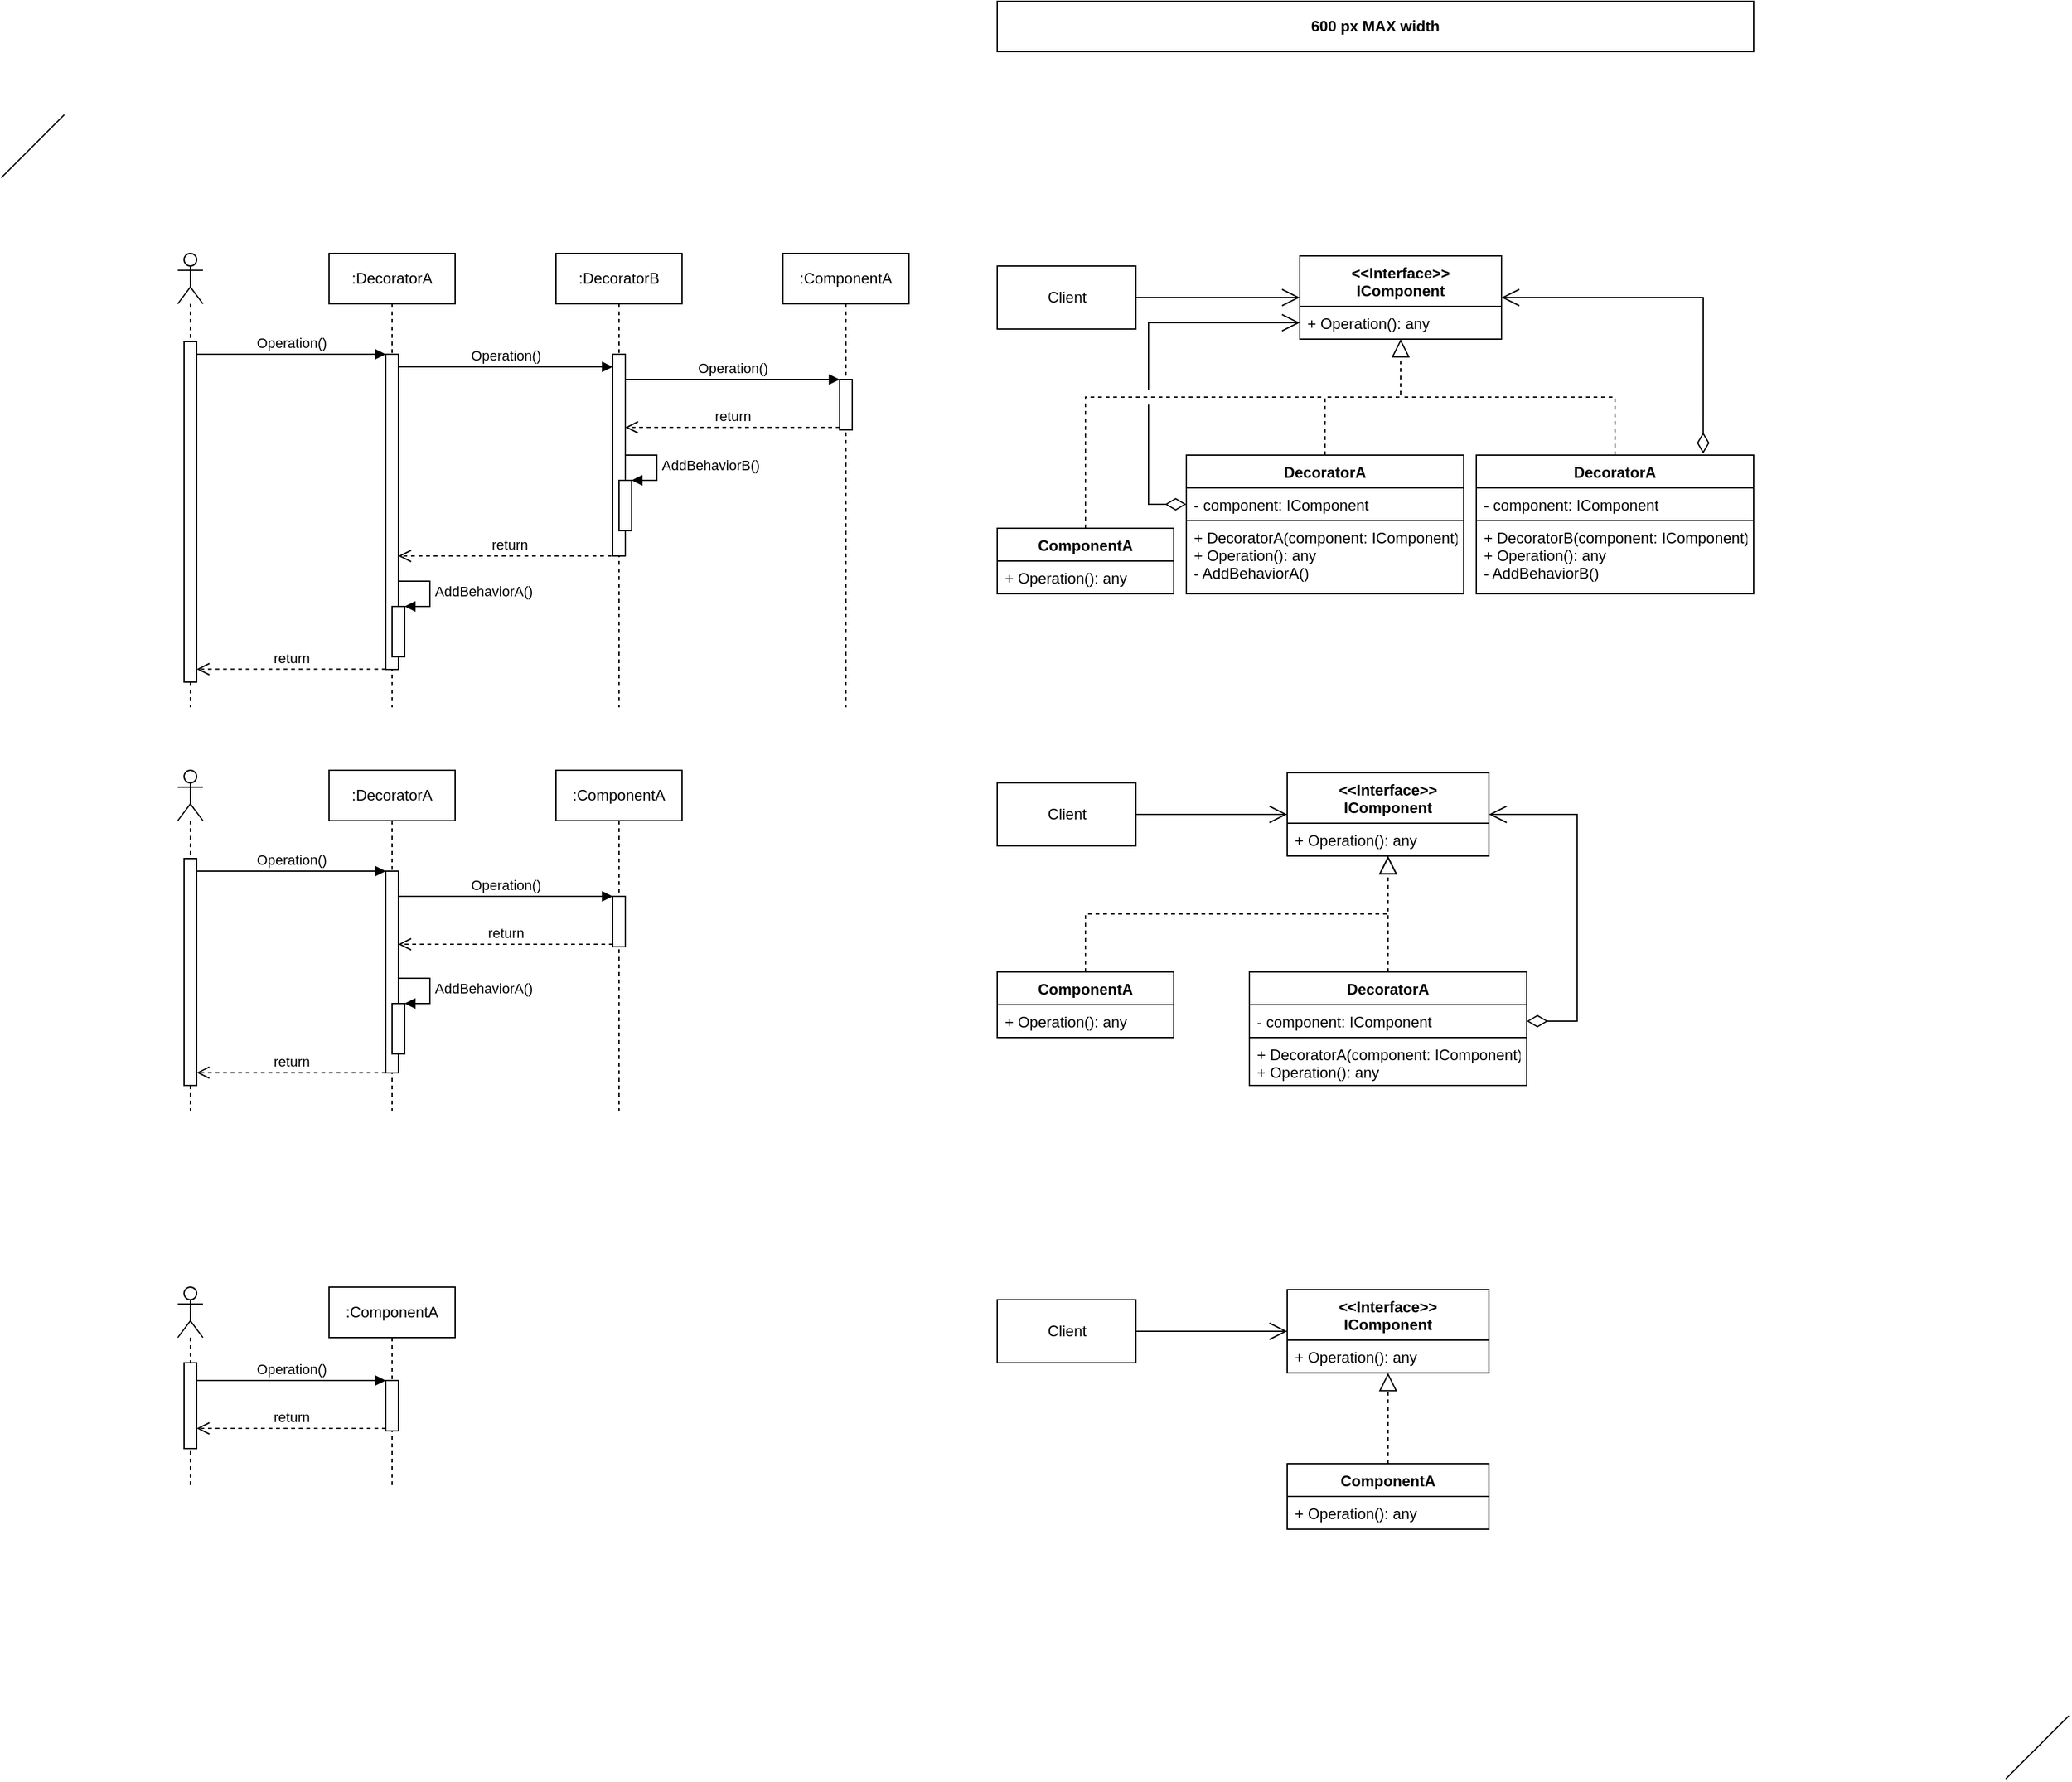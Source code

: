 <mxfile pages="4">
    <diagram id="HceDbjDgCmCyY7lVk_Eo" name="Decorator">
        <mxGraphModel dx="1324" dy="919" grid="1" gridSize="10" guides="1" tooltips="1" connect="1" arrows="1" fold="1" page="0" pageScale="1" pageWidth="850" pageHeight="1100" background="none" math="0" shadow="0">
            <root>
                <mxCell id="0"/>
                <mxCell id="1" parent="0"/>
                <mxCell id="oeMKcD0v4NiOrXn6EB73-1" value="" style="shape=umlLifeline;participant=umlActor;perimeter=lifelinePerimeter;whiteSpace=wrap;html=1;container=1;collapsible=0;recursiveResize=0;verticalAlign=top;spacingTop=36;labelBackgroundColor=#ffffff;outlineConnect=0;" parent="1" vertex="1">
                    <mxGeometry x="70" y="120" width="20" height="360" as="geometry"/>
                </mxCell>
                <mxCell id="oeMKcD0v4NiOrXn6EB73-2" value=":DecoratorA" style="shape=umlLifeline;perimeter=lifelinePerimeter;whiteSpace=wrap;html=1;container=1;collapsible=0;recursiveResize=0;outlineConnect=0;" parent="1" vertex="1">
                    <mxGeometry x="190" y="120" width="100" height="360" as="geometry"/>
                </mxCell>
                <mxCell id="oeMKcD0v4NiOrXn6EB73-3" value="" style="html=1;points=[];perimeter=orthogonalPerimeter;" parent="oeMKcD0v4NiOrXn6EB73-2" vertex="1">
                    <mxGeometry x="45" y="80" width="10" height="250" as="geometry"/>
                </mxCell>
                <mxCell id="oeMKcD0v4NiOrXn6EB73-27" value="" style="html=1;points=[];perimeter=orthogonalPerimeter;" parent="oeMKcD0v4NiOrXn6EB73-2" vertex="1">
                    <mxGeometry x="50" y="280" width="10" height="40" as="geometry"/>
                </mxCell>
                <mxCell id="oeMKcD0v4NiOrXn6EB73-28" value="AddBehaviorA()" style="edgeStyle=orthogonalEdgeStyle;html=1;align=left;spacingLeft=2;endArrow=block;rounded=0;entryX=1;entryY=0;" parent="oeMKcD0v4NiOrXn6EB73-2" target="oeMKcD0v4NiOrXn6EB73-27" edge="1">
                    <mxGeometry relative="1" as="geometry">
                        <mxPoint x="55" y="260" as="sourcePoint"/>
                        <Array as="points">
                            <mxPoint x="80" y="260"/>
                        </Array>
                    </mxGeometry>
                </mxCell>
                <mxCell id="oeMKcD0v4NiOrXn6EB73-4" value="Operation()" style="html=1;verticalAlign=bottom;endArrow=block;entryX=0;entryY=0;" parent="1" source="oeMKcD0v4NiOrXn6EB73-25" target="oeMKcD0v4NiOrXn6EB73-3" edge="1">
                    <mxGeometry relative="1" as="geometry">
                        <mxPoint x="80" y="200" as="sourcePoint"/>
                    </mxGeometry>
                </mxCell>
                <mxCell id="oeMKcD0v4NiOrXn6EB73-5" value="return" style="html=1;verticalAlign=bottom;endArrow=open;dashed=1;endSize=8;exitX=-0.007;exitY=0.999;exitPerimeter=0;" parent="1" source="oeMKcD0v4NiOrXn6EB73-3" target="oeMKcD0v4NiOrXn6EB73-25" edge="1">
                    <mxGeometry relative="1" as="geometry">
                        <mxPoint x="80" y="276" as="targetPoint"/>
                        <mxPoint x="235" y="460" as="sourcePoint"/>
                    </mxGeometry>
                </mxCell>
                <mxCell id="oeMKcD0v4NiOrXn6EB73-6" value=":ComponentA" style="shape=umlLifeline;perimeter=lifelinePerimeter;whiteSpace=wrap;html=1;container=1;collapsible=0;recursiveResize=0;outlineConnect=0;" parent="1" vertex="1">
                    <mxGeometry x="550" y="120" width="100" height="360" as="geometry"/>
                </mxCell>
                <mxCell id="oeMKcD0v4NiOrXn6EB73-7" value="" style="html=1;points=[];perimeter=orthogonalPerimeter;" parent="oeMKcD0v4NiOrXn6EB73-6" vertex="1">
                    <mxGeometry x="45" y="100" width="10" height="40" as="geometry"/>
                </mxCell>
                <mxCell id="oeMKcD0v4NiOrXn6EB73-8" value="Operation()" style="html=1;verticalAlign=bottom;endArrow=block;entryX=0;entryY=0;" parent="1" source="oeMKcD0v4NiOrXn6EB73-21" target="oeMKcD0v4NiOrXn6EB73-7" edge="1">
                    <mxGeometry relative="1" as="geometry">
                        <mxPoint x="245" y="220" as="sourcePoint"/>
                    </mxGeometry>
                </mxCell>
                <mxCell id="oeMKcD0v4NiOrXn6EB73-9" value="return" style="html=1;verticalAlign=bottom;endArrow=open;dashed=1;endSize=8;exitX=0;exitY=0.95;" parent="1" source="oeMKcD0v4NiOrXn6EB73-7" target="oeMKcD0v4NiOrXn6EB73-21" edge="1">
                    <mxGeometry relative="1" as="geometry">
                        <mxPoint x="245" y="296" as="targetPoint"/>
                    </mxGeometry>
                </mxCell>
                <mxCell id="oeMKcD0v4NiOrXn6EB73-10" value="" style="shape=umlLifeline;participant=umlActor;perimeter=lifelinePerimeter;whiteSpace=wrap;html=1;container=1;collapsible=0;recursiveResize=0;verticalAlign=top;spacingTop=36;labelBackgroundColor=#ffffff;outlineConnect=0;" parent="1" vertex="1">
                    <mxGeometry x="70" y="940" width="20" height="160" as="geometry"/>
                </mxCell>
                <mxCell id="TyPz5Gg-5ODcD077l9yt-4" value="" style="html=1;points=[];perimeter=orthogonalPerimeter;" vertex="1" parent="oeMKcD0v4NiOrXn6EB73-10">
                    <mxGeometry x="5" y="60" width="10" height="68" as="geometry"/>
                </mxCell>
                <mxCell id="oeMKcD0v4NiOrXn6EB73-15" value=":ComponentA" style="shape=umlLifeline;perimeter=lifelinePerimeter;whiteSpace=wrap;html=1;container=1;collapsible=0;recursiveResize=0;outlineConnect=0;" parent="1" vertex="1">
                    <mxGeometry x="190" y="940" width="100" height="160" as="geometry"/>
                </mxCell>
                <mxCell id="oeMKcD0v4NiOrXn6EB73-16" value="" style="html=1;points=[];perimeter=orthogonalPerimeter;" parent="oeMKcD0v4NiOrXn6EB73-15" vertex="1">
                    <mxGeometry x="45" y="74" width="10" height="40" as="geometry"/>
                </mxCell>
                <mxCell id="oeMKcD0v4NiOrXn6EB73-17" value="Operation()" style="html=1;verticalAlign=bottom;endArrow=block;entryX=0;entryY=0;" parent="1" source="TyPz5Gg-5ODcD077l9yt-4" target="oeMKcD0v4NiOrXn6EB73-16" edge="1">
                    <mxGeometry relative="1" as="geometry">
                        <mxPoint x="245" y="1040" as="sourcePoint"/>
                    </mxGeometry>
                </mxCell>
                <mxCell id="oeMKcD0v4NiOrXn6EB73-18" value="return" style="html=1;verticalAlign=bottom;endArrow=open;dashed=1;endSize=8;exitX=0;exitY=0.95;" parent="1" source="oeMKcD0v4NiOrXn6EB73-16" target="TyPz5Gg-5ODcD077l9yt-4" edge="1">
                    <mxGeometry relative="1" as="geometry">
                        <mxPoint x="245" y="1116" as="targetPoint"/>
                    </mxGeometry>
                </mxCell>
                <mxCell id="oeMKcD0v4NiOrXn6EB73-20" value=":DecoratorB" style="shape=umlLifeline;perimeter=lifelinePerimeter;whiteSpace=wrap;html=1;container=1;collapsible=0;recursiveResize=0;outlineConnect=0;" parent="1" vertex="1">
                    <mxGeometry x="370" y="120" width="100" height="360" as="geometry"/>
                </mxCell>
                <mxCell id="oeMKcD0v4NiOrXn6EB73-21" value="" style="html=1;points=[];perimeter=orthogonalPerimeter;" parent="oeMKcD0v4NiOrXn6EB73-20" vertex="1">
                    <mxGeometry x="45" y="80" width="10" height="160" as="geometry"/>
                </mxCell>
                <mxCell id="oeMKcD0v4NiOrXn6EB73-22" value="Operation()" style="html=1;verticalAlign=bottom;endArrow=block;" parent="1" source="oeMKcD0v4NiOrXn6EB73-3" target="oeMKcD0v4NiOrXn6EB73-21" edge="1">
                    <mxGeometry relative="1" as="geometry">
                        <mxPoint x="265" y="239.5" as="sourcePoint"/>
                        <mxPoint x="420" y="239.5" as="targetPoint"/>
                        <Array as="points">
                            <mxPoint x="380" y="210"/>
                        </Array>
                    </mxGeometry>
                </mxCell>
                <mxCell id="oeMKcD0v4NiOrXn6EB73-23" value="" style="html=1;points=[];perimeter=orthogonalPerimeter;" parent="1" vertex="1">
                    <mxGeometry x="420" y="300" width="10" height="40" as="geometry"/>
                </mxCell>
                <mxCell id="oeMKcD0v4NiOrXn6EB73-24" value="AddBehaviorB()" style="edgeStyle=orthogonalEdgeStyle;html=1;align=left;spacingLeft=2;endArrow=block;rounded=0;entryX=1;entryY=0;" parent="1" target="oeMKcD0v4NiOrXn6EB73-23" edge="1">
                    <mxGeometry relative="1" as="geometry">
                        <mxPoint x="425" y="280" as="sourcePoint"/>
                        <Array as="points">
                            <mxPoint x="450" y="280"/>
                        </Array>
                    </mxGeometry>
                </mxCell>
                <mxCell id="oeMKcD0v4NiOrXn6EB73-25" value="" style="html=1;points=[];perimeter=orthogonalPerimeter;" parent="1" vertex="1">
                    <mxGeometry x="75" y="190" width="10" height="270" as="geometry"/>
                </mxCell>
                <mxCell id="oeMKcD0v4NiOrXn6EB73-26" value="return" style="html=1;verticalAlign=bottom;endArrow=open;dashed=1;endSize=8;exitX=0.5;exitY=1;exitPerimeter=0;" parent="1" source="oeMKcD0v4NiOrXn6EB73-21" target="oeMKcD0v4NiOrXn6EB73-3" edge="1">
                    <mxGeometry relative="1" as="geometry">
                        <mxPoint x="235" y="380.138" as="targetPoint"/>
                        <mxPoint x="404.931" y="380.138" as="sourcePoint"/>
                    </mxGeometry>
                </mxCell>
                <mxCell id="oeMKcD0v4NiOrXn6EB73-33" value="" style="endArrow=none;dashed=1;endFill=0;endSize=12;html=1;edgeStyle=elbowEdgeStyle;elbow=vertical;rounded=0;" parent="1" source="zGByk1yC2FFbiAGBLaNb-18" edge="1">
                    <mxGeometry width="160" relative="1" as="geometry">
                        <mxPoint x="790" y="280" as="sourcePoint"/>
                        <mxPoint x="980" y="234" as="targetPoint"/>
                        <Array as="points">
                            <mxPoint x="915" y="234"/>
                        </Array>
                    </mxGeometry>
                </mxCell>
                <mxCell id="oeMKcD0v4NiOrXn6EB73-39" value="" style="endArrow=block;dashed=1;endFill=0;endSize=12;html=1;edgeStyle=elbowEdgeStyle;elbow=vertical;rounded=0;" parent="1" source="zGByk1yC2FFbiAGBLaNb-22" target="zGByk1yC2FFbiAGBLaNb-20" edge="1">
                    <mxGeometry width="160" relative="1" as="geometry">
                        <mxPoint x="1030" y="280.0" as="sourcePoint"/>
                        <mxPoint x="1040" y="190" as="targetPoint"/>
                    </mxGeometry>
                </mxCell>
                <mxCell id="oeMKcD0v4NiOrXn6EB73-40" value="" style="endArrow=none;dashed=1;endFill=0;endSize=12;html=1;edgeStyle=elbowEdgeStyle;elbow=vertical;rounded=0;" parent="1" source="zGByk1yC2FFbiAGBLaNb-25" edge="1">
                    <mxGeometry width="160" relative="1" as="geometry">
                        <mxPoint x="1290" y="280.0" as="sourcePoint"/>
                        <mxPoint x="1040" y="234" as="targetPoint"/>
                        <Array as="points">
                            <mxPoint x="1070" y="234"/>
                        </Array>
                    </mxGeometry>
                </mxCell>
                <mxCell id="oeMKcD0v4NiOrXn6EB73-41" value="" style="endArrow=open;endFill=1;endSize=12;html=1;edgeStyle=elbowEdgeStyle;rounded=0;jumpStyle=gap;jumpSize=12;startSize=14;startArrow=diamondThin;startFill=0;entryX=0;entryY=0.5;entryDx=0;entryDy=0;" parent="1" source="zGByk1yC2FFbiAGBLaNb-23" target="zGByk1yC2FFbiAGBLaNb-21" edge="1">
                    <mxGeometry width="160" relative="1" as="geometry">
                        <mxPoint x="1140" y="335.0" as="sourcePoint"/>
                        <mxPoint x="960" y="155" as="targetPoint"/>
                        <Array as="points">
                            <mxPoint x="840" y="260"/>
                            <mxPoint x="870" y="190"/>
                            <mxPoint x="860" y="280"/>
                            <mxPoint x="1140" y="240"/>
                        </Array>
                    </mxGeometry>
                </mxCell>
                <mxCell id="oeMKcD0v4NiOrXn6EB73-42" value="" style="endArrow=open;endFill=1;endSize=12;html=1;edgeStyle=elbowEdgeStyle;rounded=0;jumpStyle=gap;jumpSize=12;startArrow=diamondThin;startFill=0;startSize=14;exitX=0.818;exitY=-0.01;exitDx=0;exitDy=0;exitPerimeter=0;" parent="1" source="zGByk1yC2FFbiAGBLaNb-25" target="zGByk1yC2FFbiAGBLaNb-20" edge="1">
                    <mxGeometry width="160" relative="1" as="geometry">
                        <mxPoint x="1360" y="280.0" as="sourcePoint"/>
                        <mxPoint x="1120" y="155" as="targetPoint"/>
                        <Array as="points">
                            <mxPoint x="1280" y="220"/>
                            <mxPoint x="1330" y="200"/>
                            <mxPoint x="1360" y="220"/>
                            <mxPoint x="1340" y="260"/>
                        </Array>
                    </mxGeometry>
                </mxCell>
                <mxCell id="oeMKcD0v4NiOrXn6EB73-44" value="" style="endArrow=block;dashed=1;endFill=0;endSize=12;html=1;edgeStyle=elbowEdgeStyle;elbow=vertical;rounded=0;" parent="1" source="zGByk1yC2FFbiAGBLaNb-9" target="zGByk1yC2FFbiAGBLaNb-11" edge="1">
                    <mxGeometry width="160" relative="1" as="geometry">
                        <mxPoint x="790" y="690" as="sourcePoint"/>
                        <mxPoint x="1030" y="600" as="targetPoint"/>
                    </mxGeometry>
                </mxCell>
                <mxCell id="oeMKcD0v4NiOrXn6EB73-48" value="" style="endArrow=block;dashed=1;endFill=0;endSize=12;html=1;edgeStyle=elbowEdgeStyle;elbow=vertical;rounded=0;" parent="1" source="zGByk1yC2FFbiAGBLaNb-15" target="zGByk1yC2FFbiAGBLaNb-11" edge="1">
                    <mxGeometry width="160" relative="1" as="geometry">
                        <mxPoint x="1030" y="690" as="sourcePoint"/>
                        <mxPoint x="1030" y="600" as="targetPoint"/>
                    </mxGeometry>
                </mxCell>
                <mxCell id="oeMKcD0v4NiOrXn6EB73-52" value="Client" style="html=1;" parent="1" vertex="1">
                    <mxGeometry x="720" y="540" width="110" height="50" as="geometry"/>
                </mxCell>
                <mxCell id="oeMKcD0v4NiOrXn6EB73-56" value="" style="endArrow=open;html=1;endSize=12;startArrow=diamondThin;startSize=14;startFill=0;edgeStyle=orthogonalEdgeStyle;align=left;verticalAlign=bottom;rounded=0;exitX=1;exitY=0.5;exitDx=0;exitDy=0;" parent="1" source="zGByk1yC2FFbiAGBLaNb-16" target="zGByk1yC2FFbiAGBLaNb-11" edge="1">
                    <mxGeometry x="-0.667" y="25" relative="1" as="geometry">
                        <mxPoint x="1140" y="735" as="sourcePoint"/>
                        <mxPoint x="1110" y="565" as="targetPoint"/>
                        <Array as="points">
                            <mxPoint x="1180" y="729"/>
                            <mxPoint x="1180" y="565"/>
                        </Array>
                        <mxPoint x="45" y="-15" as="offset"/>
                    </mxGeometry>
                </mxCell>
                <mxCell id="oeMKcD0v4NiOrXn6EB73-57" value="" style="endArrow=open;html=1;endSize=12;startArrow=none;startSize=14;startFill=0;align=left;verticalAlign=bottom;" parent="1" source="oeMKcD0v4NiOrXn6EB73-52" target="zGByk1yC2FFbiAGBLaNb-11" edge="1">
                    <mxGeometry x="-0.346" y="16" relative="1" as="geometry">
                        <mxPoint x="850" y="554.5" as="sourcePoint"/>
                        <mxPoint x="950" y="565" as="targetPoint"/>
                        <mxPoint as="offset"/>
                    </mxGeometry>
                </mxCell>
                <mxCell id="oeMKcD0v4NiOrXn6EB73-58" value="Client" style="html=1;" parent="1" vertex="1">
                    <mxGeometry x="720" y="130" width="110" height="50" as="geometry"/>
                </mxCell>
                <mxCell id="oeMKcD0v4NiOrXn6EB73-59" value="" style="endArrow=open;html=1;endSize=12;startArrow=none;startSize=14;startFill=0;align=left;verticalAlign=bottom;" parent="1" source="oeMKcD0v4NiOrXn6EB73-58" target="zGByk1yC2FFbiAGBLaNb-20" edge="1">
                    <mxGeometry x="-0.346" y="16" relative="1" as="geometry">
                        <mxPoint x="850" y="134.5" as="sourcePoint"/>
                        <mxPoint x="960" y="155" as="targetPoint"/>
                        <mxPoint as="offset"/>
                    </mxGeometry>
                </mxCell>
                <mxCell id="oeMKcD0v4NiOrXn6EB73-61" value="" style="endArrow=block;dashed=1;endFill=0;endSize=12;html=1;edgeStyle=elbowEdgeStyle;elbow=vertical;rounded=0;" parent="1" source="zGByk1yC2FFbiAGBLaNb-3" target="zGByk1yC2FFbiAGBLaNb-7" edge="1">
                    <mxGeometry width="160" relative="1" as="geometry">
                        <mxPoint x="1030" y="1080" as="sourcePoint"/>
                        <mxPoint x="1030" y="1010" as="targetPoint"/>
                    </mxGeometry>
                </mxCell>
                <mxCell id="oeMKcD0v4NiOrXn6EB73-65" value="Client" style="html=1;" parent="1" vertex="1">
                    <mxGeometry x="720" y="950" width="110" height="50" as="geometry"/>
                </mxCell>
                <mxCell id="oeMKcD0v4NiOrXn6EB73-67" value="" style="endArrow=open;html=1;endSize=12;startArrow=none;startSize=14;startFill=0;align=left;verticalAlign=bottom;" parent="1" source="oeMKcD0v4NiOrXn6EB73-65" target="zGByk1yC2FFbiAGBLaNb-7" edge="1">
                    <mxGeometry x="-0.346" y="16" relative="1" as="geometry">
                        <mxPoint x="850" y="964.5" as="sourcePoint"/>
                        <mxPoint x="950" y="975" as="targetPoint"/>
                        <mxPoint as="offset"/>
                    </mxGeometry>
                </mxCell>
                <mxCell id="oeMKcD0v4NiOrXn6EB73-68" value="" style="shape=umlLifeline;participant=umlActor;perimeter=lifelinePerimeter;whiteSpace=wrap;html=1;container=1;collapsible=0;recursiveResize=0;verticalAlign=top;spacingTop=36;labelBackgroundColor=#ffffff;outlineConnect=0;" parent="1" vertex="1">
                    <mxGeometry x="70" y="530" width="20" height="270" as="geometry"/>
                </mxCell>
                <mxCell id="oeMKcD0v4NiOrXn6EB73-69" value=":DecoratorA" style="shape=umlLifeline;perimeter=lifelinePerimeter;whiteSpace=wrap;html=1;container=1;collapsible=0;recursiveResize=0;outlineConnect=0;" parent="1" vertex="1">
                    <mxGeometry x="190" y="530" width="100" height="270" as="geometry"/>
                </mxCell>
                <mxCell id="oeMKcD0v4NiOrXn6EB73-70" value="" style="html=1;points=[];perimeter=orthogonalPerimeter;" parent="oeMKcD0v4NiOrXn6EB73-69" vertex="1">
                    <mxGeometry x="45" y="80" width="10" height="160" as="geometry"/>
                </mxCell>
                <mxCell id="oeMKcD0v4NiOrXn6EB73-71" value="" style="html=1;points=[];perimeter=orthogonalPerimeter;" parent="oeMKcD0v4NiOrXn6EB73-69" vertex="1">
                    <mxGeometry x="50" y="185" width="10" height="40" as="geometry"/>
                </mxCell>
                <mxCell id="oeMKcD0v4NiOrXn6EB73-72" value="AddBehaviorA()" style="edgeStyle=orthogonalEdgeStyle;html=1;align=left;spacingLeft=2;endArrow=block;rounded=0;entryX=1;entryY=0;" parent="oeMKcD0v4NiOrXn6EB73-69" target="oeMKcD0v4NiOrXn6EB73-71" edge="1">
                    <mxGeometry relative="1" as="geometry">
                        <mxPoint x="55" y="165" as="sourcePoint"/>
                        <Array as="points">
                            <mxPoint x="80" y="165"/>
                        </Array>
                    </mxGeometry>
                </mxCell>
                <mxCell id="oeMKcD0v4NiOrXn6EB73-73" value="Operation()" style="html=1;verticalAlign=bottom;endArrow=block;entryX=0;entryY=0;" parent="1" source="oeMKcD0v4NiOrXn6EB73-84" target="oeMKcD0v4NiOrXn6EB73-70" edge="1">
                    <mxGeometry relative="1" as="geometry">
                        <mxPoint x="80" y="610" as="sourcePoint"/>
                    </mxGeometry>
                </mxCell>
                <mxCell id="oeMKcD0v4NiOrXn6EB73-74" value="return" style="html=1;verticalAlign=bottom;endArrow=open;dashed=1;endSize=8;exitX=-0.007;exitY=0.999;exitPerimeter=0;" parent="1" source="oeMKcD0v4NiOrXn6EB73-70" target="oeMKcD0v4NiOrXn6EB73-84" edge="1">
                    <mxGeometry relative="1" as="geometry">
                        <mxPoint x="80" y="686" as="targetPoint"/>
                        <mxPoint x="235" y="870" as="sourcePoint"/>
                    </mxGeometry>
                </mxCell>
                <mxCell id="oeMKcD0v4NiOrXn6EB73-75" value=":ComponentA" style="shape=umlLifeline;perimeter=lifelinePerimeter;whiteSpace=wrap;html=1;container=1;collapsible=0;recursiveResize=0;outlineConnect=0;" parent="1" vertex="1">
                    <mxGeometry x="370" y="530" width="100" height="270" as="geometry"/>
                </mxCell>
                <mxCell id="oeMKcD0v4NiOrXn6EB73-76" value="" style="html=1;points=[];perimeter=orthogonalPerimeter;" parent="oeMKcD0v4NiOrXn6EB73-75" vertex="1">
                    <mxGeometry x="45" y="100" width="10" height="40" as="geometry"/>
                </mxCell>
                <mxCell id="oeMKcD0v4NiOrXn6EB73-77" value="Operation()" style="html=1;verticalAlign=bottom;endArrow=block;entryX=0;entryY=0;" parent="1" source="oeMKcD0v4NiOrXn6EB73-70" target="oeMKcD0v4NiOrXn6EB73-76" edge="1">
                    <mxGeometry relative="1" as="geometry">
                        <mxPoint x="425" y="630" as="sourcePoint"/>
                    </mxGeometry>
                </mxCell>
                <mxCell id="oeMKcD0v4NiOrXn6EB73-78" value="return" style="html=1;verticalAlign=bottom;endArrow=open;dashed=1;endSize=8;exitX=0;exitY=0.95;" parent="1" source="oeMKcD0v4NiOrXn6EB73-76" target="oeMKcD0v4NiOrXn6EB73-70" edge="1">
                    <mxGeometry relative="1" as="geometry">
                        <mxPoint x="425" y="668" as="targetPoint"/>
                    </mxGeometry>
                </mxCell>
                <mxCell id="oeMKcD0v4NiOrXn6EB73-84" value="" style="html=1;points=[];perimeter=orthogonalPerimeter;" parent="1" vertex="1">
                    <mxGeometry x="75" y="600" width="10" height="180" as="geometry"/>
                </mxCell>
                <mxCell id="2" value="" style="endArrow=none;html=1;" parent="1" edge="1">
                    <mxGeometry width="50" height="50" relative="1" as="geometry">
                        <mxPoint x="-70" y="60" as="sourcePoint"/>
                        <mxPoint x="-20" y="10" as="targetPoint"/>
                    </mxGeometry>
                </mxCell>
                <mxCell id="3" value="" style="endArrow=none;html=1;" parent="1" edge="1">
                    <mxGeometry width="50" height="50" relative="1" as="geometry">
                        <mxPoint x="1520" y="1330" as="sourcePoint"/>
                        <mxPoint x="1570" y="1280" as="targetPoint"/>
                    </mxGeometry>
                </mxCell>
                <mxCell id="zGByk1yC2FFbiAGBLaNb-3" value="ComponentA" style="swimlane;fontStyle=1;align=center;verticalAlign=top;childLayout=stackLayout;horizontal=1;startSize=26;horizontalStack=0;resizeParent=1;resizeParentMax=0;resizeLast=0;collapsible=0;marginBottom=0;" vertex="1" parent="1">
                    <mxGeometry x="950" y="1080" width="160" height="52" as="geometry"/>
                </mxCell>
                <mxCell id="zGByk1yC2FFbiAGBLaNb-6" value="+ Operation(): any" style="text;strokeColor=default;fillColor=default;align=left;verticalAlign=top;spacingLeft=4;spacingRight=4;overflow=hidden;rotatable=0;points=[[0,0.5],[1,0.5]];portConstraint=eastwest;" vertex="1" parent="zGByk1yC2FFbiAGBLaNb-3">
                    <mxGeometry y="26" width="160" height="26" as="geometry"/>
                </mxCell>
                <mxCell id="zGByk1yC2FFbiAGBLaNb-7" value="&lt;&lt;Interface&gt;&gt;&#10;IComponent" style="swimlane;fontStyle=1;align=center;verticalAlign=top;childLayout=stackLayout;horizontal=1;startSize=40;horizontalStack=0;resizeParent=1;resizeParentMax=0;resizeLast=0;collapsible=0;marginBottom=0;" vertex="1" parent="1">
                    <mxGeometry x="950" y="942" width="160" height="66" as="geometry"/>
                </mxCell>
                <mxCell id="zGByk1yC2FFbiAGBLaNb-8" value="+ Operation(): any" style="text;strokeColor=default;fillColor=default;align=left;verticalAlign=top;spacingLeft=4;spacingRight=4;overflow=hidden;rotatable=0;points=[[0,0.5],[1,0.5]];portConstraint=eastwest;" vertex="1" parent="zGByk1yC2FFbiAGBLaNb-7">
                    <mxGeometry y="40" width="160" height="26" as="geometry"/>
                </mxCell>
                <mxCell id="zGByk1yC2FFbiAGBLaNb-9" value="ComponentA" style="swimlane;fontStyle=1;align=center;verticalAlign=top;childLayout=stackLayout;horizontal=1;startSize=26;horizontalStack=0;resizeParent=1;resizeParentMax=0;resizeLast=0;collapsible=0;marginBottom=0;" vertex="1" parent="1">
                    <mxGeometry x="720" y="690" width="140" height="52" as="geometry"/>
                </mxCell>
                <mxCell id="zGByk1yC2FFbiAGBLaNb-10" value="+ Operation(): any" style="text;strokeColor=default;fillColor=default;align=left;verticalAlign=top;spacingLeft=4;spacingRight=4;overflow=hidden;rotatable=0;points=[[0,0.5],[1,0.5]];portConstraint=eastwest;" vertex="1" parent="zGByk1yC2FFbiAGBLaNb-9">
                    <mxGeometry y="26" width="140" height="26" as="geometry"/>
                </mxCell>
                <mxCell id="zGByk1yC2FFbiAGBLaNb-11" value="&lt;&lt;Interface&gt;&gt;&#10;IComponent" style="swimlane;fontStyle=1;align=center;verticalAlign=top;childLayout=stackLayout;horizontal=1;startSize=40;horizontalStack=0;resizeParent=1;resizeParentMax=0;resizeLast=0;collapsible=0;marginBottom=0;" vertex="1" parent="1">
                    <mxGeometry x="950" y="532" width="160" height="66" as="geometry"/>
                </mxCell>
                <mxCell id="zGByk1yC2FFbiAGBLaNb-12" value="+ Operation(): any" style="text;strokeColor=default;fillColor=default;align=left;verticalAlign=top;spacingLeft=4;spacingRight=4;overflow=hidden;rotatable=0;points=[[0,0.5],[1,0.5]];portConstraint=eastwest;" vertex="1" parent="zGByk1yC2FFbiAGBLaNb-11">
                    <mxGeometry y="40" width="160" height="26" as="geometry"/>
                </mxCell>
                <mxCell id="zGByk1yC2FFbiAGBLaNb-15" value="DecoratorA" style="swimlane;fontStyle=1;align=center;verticalAlign=top;childLayout=stackLayout;horizontal=1;startSize=26;horizontalStack=0;resizeParent=1;resizeParentMax=0;resizeLast=0;collapsible=0;marginBottom=0;" vertex="1" parent="1">
                    <mxGeometry x="920" y="690" width="220" height="90" as="geometry"/>
                </mxCell>
                <mxCell id="zGByk1yC2FFbiAGBLaNb-16" value="- component: IComponent" style="text;strokeColor=default;fillColor=default;align=left;verticalAlign=top;spacingLeft=4;spacingRight=4;overflow=hidden;rotatable=0;points=[[0,0.5],[1,0.5]];portConstraint=eastwest;" vertex="1" parent="zGByk1yC2FFbiAGBLaNb-15">
                    <mxGeometry y="26" width="220" height="26" as="geometry"/>
                </mxCell>
                <mxCell id="zGByk1yC2FFbiAGBLaNb-17" value="+ DecoratorA(component: IComponent)&#10;+ Operation(): any" style="text;strokeColor=default;fillColor=default;align=left;verticalAlign=top;spacingLeft=4;spacingRight=4;overflow=hidden;rotatable=0;points=[[0,0.5],[1,0.5]];portConstraint=eastwest;" vertex="1" parent="zGByk1yC2FFbiAGBLaNb-15">
                    <mxGeometry y="52" width="220" height="38" as="geometry"/>
                </mxCell>
                <mxCell id="zGByk1yC2FFbiAGBLaNb-18" value="ComponentA" style="swimlane;fontStyle=1;align=center;verticalAlign=top;childLayout=stackLayout;horizontal=1;startSize=26;horizontalStack=0;resizeParent=1;resizeParentMax=0;resizeLast=0;collapsible=0;marginBottom=0;" vertex="1" parent="1">
                    <mxGeometry x="720" y="338" width="140" height="52" as="geometry"/>
                </mxCell>
                <mxCell id="zGByk1yC2FFbiAGBLaNb-19" value="+ Operation(): any" style="text;strokeColor=default;fillColor=default;align=left;verticalAlign=top;spacingLeft=4;spacingRight=4;overflow=hidden;rotatable=0;points=[[0,0.5],[1,0.5]];portConstraint=eastwest;" vertex="1" parent="zGByk1yC2FFbiAGBLaNb-18">
                    <mxGeometry y="26" width="140" height="26" as="geometry"/>
                </mxCell>
                <mxCell id="zGByk1yC2FFbiAGBLaNb-20" value="&lt;&lt;Interface&gt;&gt;&#10;IComponent" style="swimlane;fontStyle=1;align=center;verticalAlign=top;childLayout=stackLayout;horizontal=1;startSize=40;horizontalStack=0;resizeParent=1;resizeParentMax=0;resizeLast=0;collapsible=0;marginBottom=0;" vertex="1" parent="1">
                    <mxGeometry x="960" y="122" width="160" height="66" as="geometry"/>
                </mxCell>
                <mxCell id="zGByk1yC2FFbiAGBLaNb-21" value="+ Operation(): any" style="text;strokeColor=default;fillColor=default;align=left;verticalAlign=top;spacingLeft=4;spacingRight=4;overflow=hidden;rotatable=0;points=[[0,0.5],[1,0.5]];portConstraint=eastwest;" vertex="1" parent="zGByk1yC2FFbiAGBLaNb-20">
                    <mxGeometry y="40" width="160" height="26" as="geometry"/>
                </mxCell>
                <mxCell id="zGByk1yC2FFbiAGBLaNb-22" value="DecoratorA" style="swimlane;fontStyle=1;align=center;verticalAlign=top;childLayout=stackLayout;horizontal=1;startSize=26;horizontalStack=0;resizeParent=1;resizeParentMax=0;resizeLast=0;collapsible=0;marginBottom=0;" vertex="1" parent="1">
                    <mxGeometry x="870" y="280" width="220" height="110" as="geometry"/>
                </mxCell>
                <mxCell id="zGByk1yC2FFbiAGBLaNb-23" value="- component: IComponent" style="text;strokeColor=default;fillColor=default;align=left;verticalAlign=top;spacingLeft=4;spacingRight=4;overflow=hidden;rotatable=0;points=[[0,0.5],[1,0.5]];portConstraint=eastwest;" vertex="1" parent="zGByk1yC2FFbiAGBLaNb-22">
                    <mxGeometry y="26" width="220" height="26" as="geometry"/>
                </mxCell>
                <mxCell id="zGByk1yC2FFbiAGBLaNb-24" value="+ DecoratorA(component: IComponent)&#10;+ Operation(): any&#10;- AddBehaviorA()" style="text;strokeColor=default;fillColor=default;align=left;verticalAlign=top;spacingLeft=4;spacingRight=4;overflow=hidden;rotatable=0;points=[[0,0.5],[1,0.5]];portConstraint=eastwest;" vertex="1" parent="zGByk1yC2FFbiAGBLaNb-22">
                    <mxGeometry y="52" width="220" height="58" as="geometry"/>
                </mxCell>
                <mxCell id="zGByk1yC2FFbiAGBLaNb-25" value="DecoratorA" style="swimlane;fontStyle=1;align=center;verticalAlign=top;childLayout=stackLayout;horizontal=1;startSize=26;horizontalStack=0;resizeParent=1;resizeParentMax=0;resizeLast=0;collapsible=0;marginBottom=0;" vertex="1" parent="1">
                    <mxGeometry x="1100" y="280" width="220" height="110" as="geometry"/>
                </mxCell>
                <mxCell id="zGByk1yC2FFbiAGBLaNb-26" value="- component: IComponent" style="text;strokeColor=default;fillColor=default;align=left;verticalAlign=top;spacingLeft=4;spacingRight=4;overflow=hidden;rotatable=0;points=[[0,0.5],[1,0.5]];portConstraint=eastwest;" vertex="1" parent="zGByk1yC2FFbiAGBLaNb-25">
                    <mxGeometry y="26" width="220" height="26" as="geometry"/>
                </mxCell>
                <mxCell id="zGByk1yC2FFbiAGBLaNb-27" value="+ DecoratorB(component: IComponent)&#10;+ Operation(): any&#10;- AddBehaviorB()" style="text;strokeColor=default;fillColor=default;align=left;verticalAlign=top;spacingLeft=4;spacingRight=4;overflow=hidden;rotatable=0;points=[[0,0.5],[1,0.5]];portConstraint=eastwest;" vertex="1" parent="zGByk1yC2FFbiAGBLaNb-25">
                    <mxGeometry y="52" width="220" height="58" as="geometry"/>
                </mxCell>
                <mxCell id="TyPz5Gg-5ODcD077l9yt-3" value="600 px MAX width" style="rounded=0;whiteSpace=wrap;html=1;sketch=0;fontSize=12;align=center;fontStyle=1" vertex="1" parent="1">
                    <mxGeometry x="720" y="-80" width="600" height="40" as="geometry"/>
                </mxCell>
            </root>
        </mxGraphModel>
    </diagram>
    <diagram id="0-UqgqaBEQwOuBsITXrP" name="Composite">
        <mxGraphModel dx="3480" dy="2131" grid="1" gridSize="10" guides="1" tooltips="1" connect="1" arrows="1" fold="1" page="0" pageScale="1" pageWidth="850" pageHeight="1100" math="0" shadow="0">
            <root>
                <mxCell id="cO7851tfKmzUKqTeVgMp-0"/>
                <mxCell id="cO7851tfKmzUKqTeVgMp-1" parent="cO7851tfKmzUKqTeVgMp-0"/>
                <mxCell id="cO7851tfKmzUKqTeVgMp-2" value="Component" style="swimlane;fontStyle=1;align=center;verticalAlign=top;childLayout=stackLayout;horizontal=1;startSize=26;horizontalStack=0;resizeParent=1;resizeParentMax=0;resizeLast=0;collapsible=0;marginBottom=0;" parent="cO7851tfKmzUKqTeVgMp-1" vertex="1">
                    <mxGeometry x="130" y="220" width="160" height="52" as="geometry"/>
                </mxCell>
                <mxCell id="cO7851tfKmzUKqTeVgMp-5" value="+ Operation(): any" style="text;strokeColor=default;fillColor=default;align=left;verticalAlign=top;spacingLeft=4;spacingRight=4;overflow=hidden;rotatable=0;points=[[0,0.5],[1,0.5]];portConstraint=eastwest;" parent="cO7851tfKmzUKqTeVgMp-2" vertex="1">
                    <mxGeometry y="26" width="160" height="26" as="geometry"/>
                </mxCell>
                <mxCell id="cO7851tfKmzUKqTeVgMp-6" value="Composite" style="swimlane;fontStyle=1;align=center;verticalAlign=top;childLayout=stackLayout;horizontal=1;startSize=26;horizontalStack=0;resizeParent=1;resizeParentMax=0;resizeLast=0;collapsible=0;marginBottom=0;" parent="cO7851tfKmzUKqTeVgMp-1" vertex="1">
                    <mxGeometry x="330" y="220" width="160" height="78" as="geometry"/>
                </mxCell>
                <mxCell id="cO7851tfKmzUKqTeVgMp-7" value="+ children: IComponent[]" style="text;strokeColor=default;fillColor=default;align=left;verticalAlign=top;spacingLeft=4;spacingRight=4;overflow=hidden;rotatable=0;points=[[0,0.5],[1,0.5]];portConstraint=eastwest;" parent="cO7851tfKmzUKqTeVgMp-6" vertex="1">
                    <mxGeometry y="26" width="160" height="26" as="geometry"/>
                </mxCell>
                <mxCell id="cO7851tfKmzUKqTeVgMp-9" value="+ Operation(): any" style="text;strokeColor=default;fillColor=default;align=left;verticalAlign=top;spacingLeft=4;spacingRight=4;overflow=hidden;rotatable=0;points=[[0,0.5],[1,0.5]];portConstraint=eastwest;" parent="cO7851tfKmzUKqTeVgMp-6" vertex="1">
                    <mxGeometry y="52" width="160" height="26" as="geometry"/>
                </mxCell>
                <mxCell id="cO7851tfKmzUKqTeVgMp-12" value="" style="endArrow=diamondThin;endFill=0;endSize=14;html=1;entryX=0.75;entryY=0;entryDx=0;entryDy=0;exitX=1;exitY=0.25;exitDx=0;exitDy=0;edgeStyle=orthogonalEdgeStyle;rounded=0;" parent="cO7851tfKmzUKqTeVgMp-1" source="hVWUhxyXKNws-dj0IMwj-0" target="cO7851tfKmzUKqTeVgMp-6" edge="1">
                    <mxGeometry width="160" relative="1" as="geometry">
                        <mxPoint x="410" y="105" as="sourcePoint"/>
                        <mxPoint x="410" y="390" as="targetPoint"/>
                    </mxGeometry>
                </mxCell>
                <mxCell id="cO7851tfKmzUKqTeVgMp-13" value="" style="endArrow=none;dashed=1;endFill=0;endSize=12;html=1;edgeStyle=elbowEdgeStyle;elbow=vertical;rounded=0;" parent="cO7851tfKmzUKqTeVgMp-1" source="cO7851tfKmzUKqTeVgMp-2" edge="1">
                    <mxGeometry width="160" relative="1" as="geometry">
                        <mxPoint x="20" y="160" as="sourcePoint"/>
                        <mxPoint x="315" y="180" as="targetPoint"/>
                        <Array as="points">
                            <mxPoint x="315" y="180"/>
                        </Array>
                    </mxGeometry>
                </mxCell>
                <mxCell id="cO7851tfKmzUKqTeVgMp-14" value="" style="endArrow=block;dashed=1;endFill=0;endSize=12;html=1;rounded=0;edgeStyle=elbowEdgeStyle;elbow=vertical;" parent="cO7851tfKmzUKqTeVgMp-1" source="cO7851tfKmzUKqTeVgMp-6" target="hVWUhxyXKNws-dj0IMwj-0" edge="1">
                    <mxGeometry width="160" relative="1" as="geometry">
                        <mxPoint x="370" y="240" as="sourcePoint"/>
                        <mxPoint x="315" y="140" as="targetPoint"/>
                        <Array as="points">
                            <mxPoint x="315" y="180"/>
                        </Array>
                    </mxGeometry>
                </mxCell>
                <mxCell id="cO7851tfKmzUKqTeVgMp-16" style="rounded=0;elbow=vertical;html=1;jettySize=auto;orthogonalLoop=1;dashed=1;endArrow=none;endFill=0;entryX=1;entryY=0.5;" parent="cO7851tfKmzUKqTeVgMp-1" source="cO7851tfKmzUKqTeVgMp-15" target="cO7851tfKmzUKqTeVgMp-9" edge="1">
                    <mxGeometry relative="1" as="geometry">
                        <Array as="points">
                            <mxPoint x="530" y="250"/>
                        </Array>
                    </mxGeometry>
                </mxCell>
                <mxCell id="cO7851tfKmzUKqTeVgMp-15" value="Calls the Operation() method of each of its children." style="shape=note;whiteSpace=wrap;html=1;size=14;verticalAlign=middle;align=center;spacingTop=-6;" parent="cO7851tfKmzUKqTeVgMp-1" vertex="1">
                    <mxGeometry x="460" y="120" width="140" height="60" as="geometry"/>
                </mxCell>
                <mxCell id="cO7851tfKmzUKqTeVgMp-22" value="Client" style="html=1;" parent="cO7851tfKmzUKqTeVgMp-1" vertex="1">
                    <mxGeometry x="60" y="80" width="110" height="50" as="geometry"/>
                </mxCell>
                <mxCell id="QtepYypDEjkJIkkWE-sW-0" value="" style="endArrow=classic;html=1;" parent="cO7851tfKmzUKqTeVgMp-1" source="cO7851tfKmzUKqTeVgMp-22" target="hVWUhxyXKNws-dj0IMwj-0" edge="1">
                    <mxGeometry width="50" height="50" relative="1" as="geometry">
                        <mxPoint x="-130" y="240" as="sourcePoint"/>
                        <mxPoint x="220" y="105" as="targetPoint"/>
                    </mxGeometry>
                </mxCell>
                <mxCell id="wSCpoRAWZqlnTNplowZO-0" value="Book Store Design" style="text;html=1;align=center;verticalAlign=middle;resizable=0;points=[];autosize=1;strokeColor=none;fillColor=none;" parent="cO7851tfKmzUKqTeVgMp-1" vertex="1">
                    <mxGeometry x="-10" y="420" width="120" height="30" as="geometry"/>
                </mxCell>
                <mxCell id="wSCpoRAWZqlnTNplowZO-1" style="edgeStyle=none;html=1;endArrow=open;endFill=0;endSize=12;" parent="cO7851tfKmzUKqTeVgMp-1" source="wSCpoRAWZqlnTNplowZO-3" target="wSCpoRAWZqlnTNplowZO-6" edge="1">
                    <mxGeometry relative="1" as="geometry"/>
                </mxCell>
                <mxCell id="wSCpoRAWZqlnTNplowZO-2" value="Uses" style="edgeLabel;html=1;align=center;verticalAlign=middle;resizable=0;points=[];" parent="wSCpoRAWZqlnTNplowZO-1" vertex="1" connectable="0">
                    <mxGeometry x="-0.325" y="1" relative="1" as="geometry">
                        <mxPoint x="13" y="1" as="offset"/>
                    </mxGeometry>
                </mxCell>
                <mxCell id="wSCpoRAWZqlnTNplowZO-3" value="Program" style="rounded=0;whiteSpace=wrap;html=1;" parent="cO7851tfKmzUKqTeVgMp-1" vertex="1">
                    <mxGeometry x="60" y="600" width="120" height="40" as="geometry"/>
                </mxCell>
                <mxCell id="wSCpoRAWZqlnTNplowZO-4" style="edgeStyle=none;html=1;endArrow=open;endFill=0;endSize=12;" parent="cO7851tfKmzUKqTeVgMp-1" source="wSCpoRAWZqlnTNplowZO-23" target="wSCpoRAWZqlnTNplowZO-9" edge="1">
                    <mxGeometry relative="1" as="geometry"/>
                </mxCell>
                <mxCell id="wSCpoRAWZqlnTNplowZO-5" value="Creates" style="edgeLabel;html=1;align=center;verticalAlign=middle;resizable=0;points=[];" parent="wSCpoRAWZqlnTNplowZO-4" vertex="1" connectable="0">
                    <mxGeometry x="-0.38" y="-2" relative="1" as="geometry">
                        <mxPoint x="15" y="-2" as="offset"/>
                    </mxGeometry>
                </mxCell>
                <mxCell id="wSCpoRAWZqlnTNplowZO-6" value="&lt;i&gt;&amp;lt;&amp;lt; interface &amp;gt;&amp;gt;&lt;/i&gt;&lt;br&gt;ICorporationFactory" style="rounded=0;whiteSpace=wrap;html=1;" parent="cO7851tfKmzUKqTeVgMp-1" vertex="1">
                    <mxGeometry x="260" y="600" width="160" height="40" as="geometry"/>
                </mxCell>
                <mxCell id="wSCpoRAWZqlnTNplowZO-7" value="&lt;i&gt;&amp;lt;&amp;lt; interface &amp;gt;&amp;gt;&lt;/i&gt;&lt;br&gt;IComponent" style="rounded=0;whiteSpace=wrap;html=1;" parent="cO7851tfKmzUKqTeVgMp-1" vertex="1">
                    <mxGeometry x="500" y="560" width="120" height="40" as="geometry"/>
                </mxCell>
                <mxCell id="wSCpoRAWZqlnTNplowZO-8" style="edgeStyle=none;html=1;endArrow=block;endFill=0;endSize=12;" parent="cO7851tfKmzUKqTeVgMp-1" source="wSCpoRAWZqlnTNplowZO-9" target="wSCpoRAWZqlnTNplowZO-11" edge="1">
                    <mxGeometry relative="1" as="geometry"/>
                </mxCell>
                <mxCell id="wSCpoRAWZqlnTNplowZO-9" value="Corporation" style="rounded=0;whiteSpace=wrap;html=1;" parent="cO7851tfKmzUKqTeVgMp-1" vertex="1">
                    <mxGeometry x="500" y="720" width="120" height="40" as="geometry"/>
                </mxCell>
                <mxCell id="wSCpoRAWZqlnTNplowZO-10" style="edgeStyle=none;html=1;endArrow=block;endFill=0;endSize=12;dashed=1;" parent="cO7851tfKmzUKqTeVgMp-1" source="wSCpoRAWZqlnTNplowZO-11" target="wSCpoRAWZqlnTNplowZO-7" edge="1">
                    <mxGeometry relative="1" as="geometry"/>
                </mxCell>
                <mxCell id="wSCpoRAWZqlnTNplowZO-11" value="BookComposite" style="rounded=0;whiteSpace=wrap;html=1;fontStyle=2" parent="cO7851tfKmzUKqTeVgMp-1" vertex="1">
                    <mxGeometry x="500" y="640" width="120" height="40" as="geometry"/>
                </mxCell>
                <mxCell id="wSCpoRAWZqlnTNplowZO-12" style="edgeStyle=elbowEdgeStyle;html=1;dashed=1;endArrow=block;endFill=0;endSize=12;elbow=vertical;rounded=0;" parent="cO7851tfKmzUKqTeVgMp-1" source="wSCpoRAWZqlnTNplowZO-13" target="wSCpoRAWZqlnTNplowZO-25" edge="1">
                    <mxGeometry relative="1" as="geometry"/>
                </mxCell>
                <mxCell id="wSCpoRAWZqlnTNplowZO-13" value="Book" style="rounded=0;whiteSpace=wrap;html=1;" parent="cO7851tfKmzUKqTeVgMp-1" vertex="1">
                    <mxGeometry x="920" y="600" width="120" height="40" as="geometry"/>
                </mxCell>
                <mxCell id="wSCpoRAWZqlnTNplowZO-14" style="edgeStyle=elbowEdgeStyle;html=1;endArrow=block;endFill=0;endSize=12;elbow=vertical;rounded=0;" parent="cO7851tfKmzUKqTeVgMp-1" source="wSCpoRAWZqlnTNplowZO-15" target="wSCpoRAWZqlnTNplowZO-24" edge="1">
                    <mxGeometry relative="1" as="geometry"/>
                </mxCell>
                <mxCell id="wSCpoRAWZqlnTNplowZO-15" value="Section" style="rounded=0;whiteSpace=wrap;html=1;" parent="cO7851tfKmzUKqTeVgMp-1" vertex="1">
                    <mxGeometry x="920" y="680" width="120" height="40" as="geometry"/>
                </mxCell>
                <mxCell id="wSCpoRAWZqlnTNplowZO-16" style="edgeStyle=elbowEdgeStyle;html=1;endArrow=block;endFill=0;endSize=12;elbow=vertical;rounded=0;" parent="cO7851tfKmzUKqTeVgMp-1" source="wSCpoRAWZqlnTNplowZO-17" target="wSCpoRAWZqlnTNplowZO-24" edge="1">
                    <mxGeometry relative="1" as="geometry"/>
                </mxCell>
                <mxCell id="wSCpoRAWZqlnTNplowZO-17" value="Set" style="rounded=0;whiteSpace=wrap;html=1;" parent="cO7851tfKmzUKqTeVgMp-1" vertex="1">
                    <mxGeometry x="760" y="680" width="120" height="40" as="geometry"/>
                </mxCell>
                <mxCell id="wSCpoRAWZqlnTNplowZO-18" style="edgeStyle=elbowEdgeStyle;html=1;endArrow=block;endFill=0;endSize=12;elbow=vertical;rounded=0;" parent="cO7851tfKmzUKqTeVgMp-1" source="wSCpoRAWZqlnTNplowZO-19" target="wSCpoRAWZqlnTNplowZO-24" edge="1">
                    <mxGeometry relative="1" as="geometry"/>
                </mxCell>
                <mxCell id="wSCpoRAWZqlnTNplowZO-19" value="Store" style="rounded=0;whiteSpace=wrap;html=1;" parent="cO7851tfKmzUKqTeVgMp-1" vertex="1">
                    <mxGeometry x="1080" y="680" width="120" height="40" as="geometry"/>
                </mxCell>
                <mxCell id="wSCpoRAWZqlnTNplowZO-20" style="edgeStyle=none;html=1;endArrow=block;endFill=0;endSize=12;" parent="cO7851tfKmzUKqTeVgMp-1" source="wSCpoRAWZqlnTNplowZO-23" target="wSCpoRAWZqlnTNplowZO-6" edge="1">
                    <mxGeometry relative="1" as="geometry"/>
                </mxCell>
                <mxCell id="wSCpoRAWZqlnTNplowZO-21" style="edgeStyle=orthogonalEdgeStyle;html=1;dashed=1;endArrow=open;endFill=0;endSize=12;" parent="cO7851tfKmzUKqTeVgMp-1" source="wSCpoRAWZqlnTNplowZO-23" target="wSCpoRAWZqlnTNplowZO-3" edge="1">
                    <mxGeometry relative="1" as="geometry"/>
                </mxCell>
                <mxCell id="wSCpoRAWZqlnTNplowZO-22" value="Injected into" style="edgeLabel;html=1;align=center;verticalAlign=middle;resizable=0;points=[];" parent="wSCpoRAWZqlnTNplowZO-21" vertex="1" connectable="0">
                    <mxGeometry x="0.133" y="-3" relative="1" as="geometry">
                        <mxPoint x="76" y="3" as="offset"/>
                    </mxGeometry>
                </mxCell>
                <mxCell id="wSCpoRAWZqlnTNplowZO-23" value="DefaultCorporationFactory" style="rounded=0;whiteSpace=wrap;html=1;" parent="cO7851tfKmzUKqTeVgMp-1" vertex="1">
                    <mxGeometry x="260" y="720" width="160" height="40" as="geometry"/>
                </mxCell>
                <mxCell id="wSCpoRAWZqlnTNplowZO-24" value="BookComposite" style="rounded=0;whiteSpace=wrap;html=1;fontStyle=2" parent="cO7851tfKmzUKqTeVgMp-1" vertex="1">
                    <mxGeometry x="760" y="600" width="120" height="40" as="geometry"/>
                </mxCell>
                <mxCell id="wSCpoRAWZqlnTNplowZO-25" value="&lt;i&gt;&amp;lt;&amp;lt; interface &amp;gt;&amp;gt;&lt;/i&gt;&lt;br&gt;IComponent" style="rounded=0;whiteSpace=wrap;html=1;" parent="cO7851tfKmzUKqTeVgMp-1" vertex="1">
                    <mxGeometry x="760" y="510" width="120" height="40" as="geometry"/>
                </mxCell>
                <mxCell id="wSCpoRAWZqlnTNplowZO-26" style="edgeStyle=none;html=1;endArrow=block;endFill=0;endSize=12;dashed=1;" parent="cO7851tfKmzUKqTeVgMp-1" source="wSCpoRAWZqlnTNplowZO-24" target="wSCpoRAWZqlnTNplowZO-25" edge="1">
                    <mxGeometry relative="1" as="geometry">
                        <mxPoint x="820" y="600" as="sourcePoint"/>
                    </mxGeometry>
                </mxCell>
                <mxCell id="wSCpoRAWZqlnTNplowZO-27" style="edgeStyle=elbowEdgeStyle;rounded=0;elbow=vertical;html=1;endArrow=block;endFill=0;endSize=12;" parent="cO7851tfKmzUKqTeVgMp-1" source="wSCpoRAWZqlnTNplowZO-28" target="wSCpoRAWZqlnTNplowZO-24" edge="1">
                    <mxGeometry relative="1" as="geometry"/>
                </mxCell>
                <mxCell id="wSCpoRAWZqlnTNplowZO-28" value="Corporation" style="rounded=0;whiteSpace=wrap;html=1;" parent="cO7851tfKmzUKqTeVgMp-1" vertex="1">
                    <mxGeometry x="1240" y="680" width="120" height="40" as="geometry"/>
                </mxCell>
                <mxCell id="wSCpoRAWZqlnTNplowZO-29" value="Book Store Design - Composite class hierarchy" style="text;html=1;align=center;verticalAlign=middle;resizable=0;points=[];autosize=1;strokeColor=none;fillColor=none;" parent="cO7851tfKmzUKqTeVgMp-1" vertex="1">
                    <mxGeometry x="760" y="410" width="270" height="30" as="geometry"/>
                </mxCell>
                <mxCell id="wSCpoRAWZqlnTNplowZO-30" value="" style="endArrow=none;html=1;rounded=0;endSize=12;elbow=vertical;" parent="cO7851tfKmzUKqTeVgMp-1" edge="1">
                    <mxGeometry width="50" height="50" relative="1" as="geometry">
                        <mxPoint x="10" y="1830" as="sourcePoint"/>
                        <mxPoint x="-280" y="1550" as="targetPoint"/>
                    </mxGeometry>
                </mxCell>
                <mxCell id="wSCpoRAWZqlnTNplowZO-31" style="edgeStyle=elbowEdgeStyle;rounded=0;elbow=vertical;html=1;endArrow=classic;endFill=1;endSize=6;" parent="cO7851tfKmzUKqTeVgMp-1" source="wSCpoRAWZqlnTNplowZO-32" target="wSCpoRAWZqlnTNplowZO-41" edge="1">
                    <mxGeometry relative="1" as="geometry"/>
                </mxCell>
                <mxCell id="wSCpoRAWZqlnTNplowZO-32" value="Boundless Shelves Corporation" style="rounded=0;whiteSpace=wrap;html=1;rotation=-90;" parent="cO7851tfKmzUKqTeVgMp-1" vertex="1">
                    <mxGeometry x="-190" y="1230" width="580" height="40" as="geometry"/>
                </mxCell>
                <mxCell id="wSCpoRAWZqlnTNplowZO-33" value="Some alien cowboy&lt;br&gt;(Book)" style="rounded=0;whiteSpace=wrap;html=1;" parent="cO7851tfKmzUKqTeVgMp-1" vertex="1">
                    <mxGeometry x="320" y="960" width="120" height="40" as="geometry"/>
                </mxCell>
                <mxCell id="wSCpoRAWZqlnTNplowZO-34" style="edgeStyle=orthogonalEdgeStyle;elbow=vertical;html=1;endArrow=classic;endFill=1;endSize=6;curved=1;" parent="cO7851tfKmzUKqTeVgMp-1" source="wSCpoRAWZqlnTNplowZO-36" target="wSCpoRAWZqlnTNplowZO-39" edge="1">
                    <mxGeometry relative="1" as="geometry"/>
                </mxCell>
                <mxCell id="wSCpoRAWZqlnTNplowZO-35" style="html=1;entryX=0;entryY=0.5;entryDx=0;entryDy=0;endArrow=classic;endFill=1;endSize=6;edgeStyle=orthogonalEdgeStyle;curved=1;" parent="cO7851tfKmzUKqTeVgMp-1" source="wSCpoRAWZqlnTNplowZO-36" target="wSCpoRAWZqlnTNplowZO-33" edge="1">
                    <mxGeometry relative="1" as="geometry"/>
                </mxCell>
                <mxCell id="wSCpoRAWZqlnTNplowZO-36" value="Fiction&lt;br&gt;(Section)" style="rounded=0;whiteSpace=wrap;html=1;rotation=-90;" parent="cO7851tfKmzUKqTeVgMp-1" vertex="1">
                    <mxGeometry x="-30" y="1230" width="580" height="40" as="geometry"/>
                </mxCell>
                <mxCell id="wSCpoRAWZqlnTNplowZO-37" style="edgeStyle=orthogonalEdgeStyle;curved=1;html=1;endArrow=classic;endFill=1;endSize=6;" parent="cO7851tfKmzUKqTeVgMp-1" source="wSCpoRAWZqlnTNplowZO-39" target="wSCpoRAWZqlnTNplowZO-52" edge="1">
                    <mxGeometry relative="1" as="geometry"/>
                </mxCell>
                <mxCell id="wSCpoRAWZqlnTNplowZO-38" style="edgeStyle=orthogonalEdgeStyle;curved=1;html=1;endArrow=classic;endFill=1;endSize=6;" parent="cO7851tfKmzUKqTeVgMp-1" source="wSCpoRAWZqlnTNplowZO-39" target="wSCpoRAWZqlnTNplowZO-61" edge="1">
                    <mxGeometry relative="1" as="geometry"/>
                </mxCell>
                <mxCell id="wSCpoRAWZqlnTNplowZO-39" value="Science Fiction&lt;br&gt;(Section)" style="rounded=0;whiteSpace=wrap;html=1;rotation=-90;" parent="cO7851tfKmzUKqTeVgMp-1" vertex="1">
                    <mxGeometry x="80" y="1260" width="520" height="40" as="geometry"/>
                </mxCell>
                <mxCell id="wSCpoRAWZqlnTNplowZO-40" style="edgeStyle=elbowEdgeStyle;rounded=0;elbow=vertical;html=1;endArrow=classic;endFill=1;endSize=6;" parent="cO7851tfKmzUKqTeVgMp-1" source="wSCpoRAWZqlnTNplowZO-41" target="wSCpoRAWZqlnTNplowZO-36" edge="1">
                    <mxGeometry relative="1" as="geometry"/>
                </mxCell>
                <mxCell id="wSCpoRAWZqlnTNplowZO-41" value="Epic Nexus&lt;br&gt;(Store)" style="rounded=0;whiteSpace=wrap;html=1;rotation=-90;" parent="cO7851tfKmzUKqTeVgMp-1" vertex="1">
                    <mxGeometry x="-110" y="1230" width="580" height="40" as="geometry"/>
                </mxCell>
                <mxCell id="wSCpoRAWZqlnTNplowZO-42" style="edgeStyle=orthogonalEdgeStyle;curved=1;html=1;endArrow=classic;endFill=1;endSize=6;" parent="cO7851tfKmzUKqTeVgMp-1" source="wSCpoRAWZqlnTNplowZO-45" target="wSCpoRAWZqlnTNplowZO-60" edge="1">
                    <mxGeometry relative="1" as="geometry"/>
                </mxCell>
                <mxCell id="wSCpoRAWZqlnTNplowZO-43" style="edgeStyle=orthogonalEdgeStyle;curved=1;html=1;endArrow=classic;endFill=1;endSize=6;" parent="cO7851tfKmzUKqTeVgMp-1" source="wSCpoRAWZqlnTNplowZO-45" target="wSCpoRAWZqlnTNplowZO-59" edge="1">
                    <mxGeometry relative="1" as="geometry"/>
                </mxCell>
                <mxCell id="wSCpoRAWZqlnTNplowZO-44" style="edgeStyle=orthogonalEdgeStyle;curved=1;html=1;endArrow=classic;endFill=1;endSize=6;" parent="cO7851tfKmzUKqTeVgMp-1" source="wSCpoRAWZqlnTNplowZO-45" target="wSCpoRAWZqlnTNplowZO-58" edge="1">
                    <mxGeometry relative="1" as="geometry"/>
                </mxCell>
                <mxCell id="wSCpoRAWZqlnTNplowZO-45" value="Prequel trilogy&lt;br&gt;(Set)" style="rounded=0;whiteSpace=wrap;html=1;rotation=-90;" parent="cO7851tfKmzUKqTeVgMp-1" vertex="1">
                    <mxGeometry x="430" y="1130" width="140" height="40" as="geometry"/>
                </mxCell>
                <mxCell id="wSCpoRAWZqlnTNplowZO-46" value="Episode V: The Empire Strikes Back" style="rounded=0;whiteSpace=wrap;html=1;" parent="cO7851tfKmzUKqTeVgMp-1" vertex="1">
                    <mxGeometry x="560" y="1290" width="120" height="40" as="geometry"/>
                </mxCell>
                <mxCell id="wSCpoRAWZqlnTNplowZO-47" value="Episode VI: Return of the Jedi" style="rounded=0;whiteSpace=wrap;html=1;" parent="cO7851tfKmzUKqTeVgMp-1" vertex="1">
                    <mxGeometry x="560" y="1340" width="120" height="40" as="geometry"/>
                </mxCell>
                <mxCell id="wSCpoRAWZqlnTNplowZO-48" value="Episode VII: The Force Awakens" style="rounded=0;whiteSpace=wrap;html=1;" parent="cO7851tfKmzUKqTeVgMp-1" vertex="1">
                    <mxGeometry x="560" y="1400" width="120" height="40" as="geometry"/>
                </mxCell>
                <mxCell id="wSCpoRAWZqlnTNplowZO-49" style="edgeStyle=orthogonalEdgeStyle;curved=1;html=1;endArrow=classic;endFill=1;endSize=6;" parent="cO7851tfKmzUKqTeVgMp-1" source="wSCpoRAWZqlnTNplowZO-52" target="wSCpoRAWZqlnTNplowZO-45" edge="1">
                    <mxGeometry relative="1" as="geometry"/>
                </mxCell>
                <mxCell id="wSCpoRAWZqlnTNplowZO-50" style="edgeStyle=orthogonalEdgeStyle;curved=1;html=1;endArrow=classic;endFill=1;endSize=6;" parent="cO7851tfKmzUKqTeVgMp-1" source="wSCpoRAWZqlnTNplowZO-52" target="wSCpoRAWZqlnTNplowZO-56" edge="1">
                    <mxGeometry relative="1" as="geometry"/>
                </mxCell>
                <mxCell id="wSCpoRAWZqlnTNplowZO-51" style="edgeStyle=orthogonalEdgeStyle;curved=1;html=1;endArrow=classic;endFill=1;endSize=6;" parent="cO7851tfKmzUKqTeVgMp-1" source="wSCpoRAWZqlnTNplowZO-52" target="wSCpoRAWZqlnTNplowZO-67" edge="1">
                    <mxGeometry relative="1" as="geometry"/>
                </mxCell>
                <mxCell id="wSCpoRAWZqlnTNplowZO-52" value="Star Wars&lt;br&gt;(Set)" style="rounded=0;whiteSpace=wrap;html=1;rotation=-90;" parent="cO7851tfKmzUKqTeVgMp-1" vertex="1">
                    <mxGeometry x="190" y="1290" width="460" height="40" as="geometry"/>
                </mxCell>
                <mxCell id="wSCpoRAWZqlnTNplowZO-53" style="edgeStyle=orthogonalEdgeStyle;curved=1;html=1;endArrow=classic;endFill=1;endSize=6;" parent="cO7851tfKmzUKqTeVgMp-1" source="wSCpoRAWZqlnTNplowZO-56" target="wSCpoRAWZqlnTNplowZO-57" edge="1">
                    <mxGeometry relative="1" as="geometry"/>
                </mxCell>
                <mxCell id="wSCpoRAWZqlnTNplowZO-54" style="edgeStyle=orthogonalEdgeStyle;curved=1;html=1;endArrow=classic;endFill=1;endSize=6;" parent="cO7851tfKmzUKqTeVgMp-1" source="wSCpoRAWZqlnTNplowZO-56" target="wSCpoRAWZqlnTNplowZO-46" edge="1">
                    <mxGeometry relative="1" as="geometry"/>
                </mxCell>
                <mxCell id="wSCpoRAWZqlnTNplowZO-55" style="edgeStyle=orthogonalEdgeStyle;curved=1;html=1;endArrow=classic;endFill=1;endSize=6;" parent="cO7851tfKmzUKqTeVgMp-1" source="wSCpoRAWZqlnTNplowZO-56" target="wSCpoRAWZqlnTNplowZO-47" edge="1">
                    <mxGeometry relative="1" as="geometry"/>
                </mxCell>
                <mxCell id="wSCpoRAWZqlnTNplowZO-56" value="Original trilogy&lt;br&gt;(Set)" style="rounded=0;whiteSpace=wrap;html=1;rotation=-90;" parent="cO7851tfKmzUKqTeVgMp-1" vertex="1">
                    <mxGeometry x="430" y="1290" width="140" height="40" as="geometry"/>
                </mxCell>
                <mxCell id="wSCpoRAWZqlnTNplowZO-57" value="Episode IV: A New Hope" style="rounded=0;whiteSpace=wrap;html=1;" parent="cO7851tfKmzUKqTeVgMp-1" vertex="1">
                    <mxGeometry x="560" y="1240" width="120" height="40" as="geometry"/>
                </mxCell>
                <mxCell id="wSCpoRAWZqlnTNplowZO-58" value="Episode III: Revenge of the Sith" style="rounded=0;whiteSpace=wrap;html=1;" parent="cO7851tfKmzUKqTeVgMp-1" vertex="1">
                    <mxGeometry x="560" y="1180" width="120" height="40" as="geometry"/>
                </mxCell>
                <mxCell id="wSCpoRAWZqlnTNplowZO-59" value="Episode II: Attack of the Clones" style="rounded=0;whiteSpace=wrap;html=1;" parent="cO7851tfKmzUKqTeVgMp-1" vertex="1">
                    <mxGeometry x="560" y="1130" width="120" height="40" as="geometry"/>
                </mxCell>
                <mxCell id="wSCpoRAWZqlnTNplowZO-60" value="Episode I: The Phantom Menace" style="rounded=0;whiteSpace=wrap;html=1;" parent="cO7851tfKmzUKqTeVgMp-1" vertex="1">
                    <mxGeometry x="560" y="1080" width="120" height="40" as="geometry"/>
                </mxCell>
                <mxCell id="wSCpoRAWZqlnTNplowZO-61" value="Adventures in space&lt;br&gt;(Book)" style="rounded=0;whiteSpace=wrap;html=1;" parent="cO7851tfKmzUKqTeVgMp-1" vertex="1">
                    <mxGeometry x="400" y="1020" width="120" height="40" as="geometry"/>
                </mxCell>
                <mxCell id="wSCpoRAWZqlnTNplowZO-62" value="Episode IX: The Rise of Skywalker" style="rounded=0;whiteSpace=wrap;html=1;" parent="cO7851tfKmzUKqTeVgMp-1" vertex="1">
                    <mxGeometry x="560" y="1500" width="120" height="40" as="geometry"/>
                </mxCell>
                <mxCell id="wSCpoRAWZqlnTNplowZO-63" value="Episode VIII: The Last Jedi" style="rounded=0;whiteSpace=wrap;html=1;" parent="cO7851tfKmzUKqTeVgMp-1" vertex="1">
                    <mxGeometry x="560" y="1450" width="120" height="40" as="geometry"/>
                </mxCell>
                <mxCell id="wSCpoRAWZqlnTNplowZO-64" style="edgeStyle=orthogonalEdgeStyle;curved=1;html=1;endArrow=classic;endFill=1;endSize=6;" parent="cO7851tfKmzUKqTeVgMp-1" source="wSCpoRAWZqlnTNplowZO-67" target="wSCpoRAWZqlnTNplowZO-48" edge="1">
                    <mxGeometry relative="1" as="geometry"/>
                </mxCell>
                <mxCell id="wSCpoRAWZqlnTNplowZO-65" style="edgeStyle=orthogonalEdgeStyle;curved=1;html=1;endArrow=classic;endFill=1;endSize=6;" parent="cO7851tfKmzUKqTeVgMp-1" source="wSCpoRAWZqlnTNplowZO-67" target="wSCpoRAWZqlnTNplowZO-63" edge="1">
                    <mxGeometry relative="1" as="geometry"/>
                </mxCell>
                <mxCell id="wSCpoRAWZqlnTNplowZO-66" style="edgeStyle=orthogonalEdgeStyle;curved=1;html=1;endArrow=classic;endFill=1;endSize=6;" parent="cO7851tfKmzUKqTeVgMp-1" source="wSCpoRAWZqlnTNplowZO-67" target="wSCpoRAWZqlnTNplowZO-62" edge="1">
                    <mxGeometry relative="1" as="geometry"/>
                </mxCell>
                <mxCell id="wSCpoRAWZqlnTNplowZO-67" value="Sequel trilogy&lt;br&gt;(Set)" style="rounded=0;whiteSpace=wrap;html=1;rotation=-90;" parent="cO7851tfKmzUKqTeVgMp-1" vertex="1">
                    <mxGeometry x="430" y="1450" width="140" height="40" as="geometry"/>
                </mxCell>
                <mxCell id="2i81RdlQrnemE45XhG9o-0" style="edgeStyle=elbowEdgeStyle;rounded=0;elbow=vertical;html=1;endArrow=classic;endFill=1;endSize=6;" parent="cO7851tfKmzUKqTeVgMp-1" source="2i81RdlQrnemE45XhG9o-1" target="2i81RdlQrnemE45XhG9o-10" edge="1">
                    <mxGeometry relative="1" as="geometry"/>
                </mxCell>
                <mxCell id="2i81RdlQrnemE45XhG9o-1" value="Boundless Shelves Corporation" style="rounded=0;whiteSpace=wrap;html=1;rotation=0;" parent="cO7851tfKmzUKqTeVgMp-1" vertex="1">
                    <mxGeometry x="760" y="960" width="580" height="40" as="geometry"/>
                </mxCell>
                <mxCell id="2i81RdlQrnemE45XhG9o-2" value="Some alien cowboy&lt;br&gt;(Book)" style="rounded=0;whiteSpace=wrap;html=1;rotation=270;" parent="cO7851tfKmzUKqTeVgMp-1" vertex="1">
                    <mxGeometry x="1260" y="1190" width="120" height="40" as="geometry"/>
                </mxCell>
                <mxCell id="2i81RdlQrnemE45XhG9o-3" style="edgeStyle=orthogonalEdgeStyle;elbow=vertical;html=1;endArrow=classic;endFill=1;endSize=6;rounded=0;" parent="cO7851tfKmzUKqTeVgMp-1" source="2i81RdlQrnemE45XhG9o-5" target="2i81RdlQrnemE45XhG9o-8" edge="1">
                    <mxGeometry relative="1" as="geometry"/>
                </mxCell>
                <mxCell id="2i81RdlQrnemE45XhG9o-4" style="html=1;endArrow=classic;endFill=1;endSize=6;edgeStyle=orthogonalEdgeStyle;rounded=0;" parent="cO7851tfKmzUKqTeVgMp-1" source="2i81RdlQrnemE45XhG9o-5" target="2i81RdlQrnemE45XhG9o-2" edge="1">
                    <mxGeometry relative="1" as="geometry"/>
                </mxCell>
                <mxCell id="2i81RdlQrnemE45XhG9o-5" value="Fiction&lt;br&gt;(Section)" style="rounded=0;whiteSpace=wrap;html=1;rotation=0;" parent="cO7851tfKmzUKqTeVgMp-1" vertex="1">
                    <mxGeometry x="760" y="1080" width="580" height="40" as="geometry"/>
                </mxCell>
                <mxCell id="2i81RdlQrnemE45XhG9o-6" style="edgeStyle=orthogonalEdgeStyle;html=1;endArrow=classic;endFill=1;endSize=6;rounded=0;" parent="cO7851tfKmzUKqTeVgMp-1" source="2i81RdlQrnemE45XhG9o-8" target="2i81RdlQrnemE45XhG9o-21" edge="1">
                    <mxGeometry relative="1" as="geometry"/>
                </mxCell>
                <mxCell id="2i81RdlQrnemE45XhG9o-7" style="edgeStyle=orthogonalEdgeStyle;html=1;endArrow=classic;endFill=1;endSize=6;rounded=0;" parent="cO7851tfKmzUKqTeVgMp-1" source="2i81RdlQrnemE45XhG9o-8" target="2i81RdlQrnemE45XhG9o-30" edge="1">
                    <mxGeometry relative="1" as="geometry"/>
                </mxCell>
                <mxCell id="2i81RdlQrnemE45XhG9o-8" value="Science Fiction&lt;br&gt;(Section)" style="rounded=0;whiteSpace=wrap;html=1;rotation=0;" parent="cO7851tfKmzUKqTeVgMp-1" vertex="1">
                    <mxGeometry x="760" y="1150" width="520" height="40" as="geometry"/>
                </mxCell>
                <mxCell id="2i81RdlQrnemE45XhG9o-9" style="edgeStyle=elbowEdgeStyle;rounded=0;elbow=vertical;html=1;endArrow=classic;endFill=1;endSize=6;" parent="cO7851tfKmzUKqTeVgMp-1" source="2i81RdlQrnemE45XhG9o-10" target="2i81RdlQrnemE45XhG9o-5" edge="1">
                    <mxGeometry relative="1" as="geometry"/>
                </mxCell>
                <mxCell id="2i81RdlQrnemE45XhG9o-10" value="Epic Nexus&lt;br&gt;(Store)" style="rounded=0;whiteSpace=wrap;html=1;rotation=0;" parent="cO7851tfKmzUKqTeVgMp-1" vertex="1">
                    <mxGeometry x="760" y="1020" width="580" height="40" as="geometry"/>
                </mxCell>
                <mxCell id="2i81RdlQrnemE45XhG9o-11" style="edgeStyle=orthogonalEdgeStyle;html=1;endArrow=classic;endFill=1;endSize=6;rounded=0;" parent="cO7851tfKmzUKqTeVgMp-1" source="2i81RdlQrnemE45XhG9o-14" target="2i81RdlQrnemE45XhG9o-29" edge="1">
                    <mxGeometry relative="1" as="geometry"/>
                </mxCell>
                <mxCell id="2i81RdlQrnemE45XhG9o-12" style="edgeStyle=orthogonalEdgeStyle;html=1;endArrow=classic;endFill=1;endSize=6;rounded=0;" parent="cO7851tfKmzUKqTeVgMp-1" source="2i81RdlQrnemE45XhG9o-14" target="2i81RdlQrnemE45XhG9o-28" edge="1">
                    <mxGeometry relative="1" as="geometry"/>
                </mxCell>
                <mxCell id="2i81RdlQrnemE45XhG9o-13" style="edgeStyle=orthogonalEdgeStyle;html=1;endArrow=classic;endFill=1;endSize=6;startArrow=none;rounded=0;" parent="cO7851tfKmzUKqTeVgMp-1" source="2i81RdlQrnemE45XhG9o-14" target="2i81RdlQrnemE45XhG9o-27" edge="1">
                    <mxGeometry relative="1" as="geometry"/>
                </mxCell>
                <mxCell id="2i81RdlQrnemE45XhG9o-14" value="Prequel trilogy&lt;br&gt;(Set)" style="rounded=0;whiteSpace=wrap;html=1;rotation=0;" parent="cO7851tfKmzUKqTeVgMp-1" vertex="1">
                    <mxGeometry x="760" y="1290" width="140" height="40" as="geometry"/>
                </mxCell>
                <mxCell id="2i81RdlQrnemE45XhG9o-15" value="Episode V: The Empire Strikes Back" style="rounded=0;whiteSpace=wrap;html=1;rotation=270;" parent="cO7851tfKmzUKqTeVgMp-1" vertex="1">
                    <mxGeometry x="930" y="1400" width="120" height="40" as="geometry"/>
                </mxCell>
                <mxCell id="2i81RdlQrnemE45XhG9o-16" value="Episode VI: Return of the Jedi" style="rounded=0;whiteSpace=wrap;html=1;rotation=270;" parent="cO7851tfKmzUKqTeVgMp-1" vertex="1">
                    <mxGeometry x="980" y="1400" width="120" height="40" as="geometry"/>
                </mxCell>
                <mxCell id="2i81RdlQrnemE45XhG9o-17" value="Episode VII: The Force Awakens" style="rounded=0;whiteSpace=wrap;html=1;rotation=270;" parent="cO7851tfKmzUKqTeVgMp-1" vertex="1">
                    <mxGeometry x="1040" y="1400" width="120" height="40" as="geometry"/>
                </mxCell>
                <mxCell id="2i81RdlQrnemE45XhG9o-18" style="edgeStyle=orthogonalEdgeStyle;html=1;endArrow=classic;endFill=1;endSize=6;rounded=0;" parent="cO7851tfKmzUKqTeVgMp-1" source="2i81RdlQrnemE45XhG9o-21" target="2i81RdlQrnemE45XhG9o-14" edge="1">
                    <mxGeometry relative="1" as="geometry"/>
                </mxCell>
                <mxCell id="2i81RdlQrnemE45XhG9o-19" style="edgeStyle=orthogonalEdgeStyle;html=1;endArrow=classic;endFill=1;endSize=6;rounded=0;" parent="cO7851tfKmzUKqTeVgMp-1" source="2i81RdlQrnemE45XhG9o-21" target="2i81RdlQrnemE45XhG9o-25" edge="1">
                    <mxGeometry relative="1" as="geometry"/>
                </mxCell>
                <mxCell id="2i81RdlQrnemE45XhG9o-20" style="edgeStyle=orthogonalEdgeStyle;html=1;endArrow=classic;endFill=1;endSize=6;rounded=0;" parent="cO7851tfKmzUKqTeVgMp-1" source="2i81RdlQrnemE45XhG9o-21" target="2i81RdlQrnemE45XhG9o-36" edge="1">
                    <mxGeometry relative="1" as="geometry"/>
                </mxCell>
                <mxCell id="2i81RdlQrnemE45XhG9o-21" value="Star Wars&lt;br&gt;(Set)" style="rounded=0;whiteSpace=wrap;html=1;rotation=0;" parent="cO7851tfKmzUKqTeVgMp-1" vertex="1">
                    <mxGeometry x="760" y="1220" width="460" height="40" as="geometry"/>
                </mxCell>
                <mxCell id="2i81RdlQrnemE45XhG9o-22" style="edgeStyle=orthogonalEdgeStyle;html=1;endArrow=classic;endFill=1;endSize=6;rounded=0;" parent="cO7851tfKmzUKqTeVgMp-1" source="2i81RdlQrnemE45XhG9o-25" target="2i81RdlQrnemE45XhG9o-26" edge="1">
                    <mxGeometry relative="1" as="geometry"/>
                </mxCell>
                <mxCell id="2i81RdlQrnemE45XhG9o-23" style="edgeStyle=orthogonalEdgeStyle;html=1;endArrow=classic;endFill=1;endSize=6;rounded=0;" parent="cO7851tfKmzUKqTeVgMp-1" source="2i81RdlQrnemE45XhG9o-25" target="2i81RdlQrnemE45XhG9o-15" edge="1">
                    <mxGeometry relative="1" as="geometry"/>
                </mxCell>
                <mxCell id="2i81RdlQrnemE45XhG9o-24" style="edgeStyle=orthogonalEdgeStyle;html=1;endArrow=classic;endFill=1;endSize=6;rounded=0;" parent="cO7851tfKmzUKqTeVgMp-1" source="2i81RdlQrnemE45XhG9o-25" target="2i81RdlQrnemE45XhG9o-16" edge="1">
                    <mxGeometry relative="1" as="geometry"/>
                </mxCell>
                <mxCell id="2i81RdlQrnemE45XhG9o-26" value="Episode IV: A New Hope" style="rounded=0;whiteSpace=wrap;html=1;rotation=270;" parent="cO7851tfKmzUKqTeVgMp-1" vertex="1">
                    <mxGeometry x="880" y="1400" width="120" height="40" as="geometry"/>
                </mxCell>
                <mxCell id="2i81RdlQrnemE45XhG9o-27" value="Episode III: Revenge of the Sith" style="rounded=0;whiteSpace=wrap;html=1;rotation=270;" parent="cO7851tfKmzUKqTeVgMp-1" vertex="1">
                    <mxGeometry x="820" y="1400" width="120" height="40" as="geometry"/>
                </mxCell>
                <mxCell id="2i81RdlQrnemE45XhG9o-28" value="Episode II: Attack of the Clones" style="rounded=0;whiteSpace=wrap;html=1;rotation=270;" parent="cO7851tfKmzUKqTeVgMp-1" vertex="1">
                    <mxGeometry x="770" y="1400" width="120" height="40" as="geometry"/>
                </mxCell>
                <mxCell id="2i81RdlQrnemE45XhG9o-29" value="Episode I: The Phantom Menace" style="rounded=0;whiteSpace=wrap;html=1;rotation=270;" parent="cO7851tfKmzUKqTeVgMp-1" vertex="1">
                    <mxGeometry x="720" y="1400" width="120" height="40" as="geometry"/>
                </mxCell>
                <mxCell id="2i81RdlQrnemE45XhG9o-30" value="Adventures in space&lt;br&gt;(Book)" style="rounded=0;whiteSpace=wrap;html=1;rotation=270;" parent="cO7851tfKmzUKqTeVgMp-1" vertex="1">
                    <mxGeometry x="1200" y="1260" width="120" height="40" as="geometry"/>
                </mxCell>
                <mxCell id="2i81RdlQrnemE45XhG9o-31" value="Episode IX: The Rise of Skywalker" style="rounded=0;whiteSpace=wrap;html=1;rotation=270;" parent="cO7851tfKmzUKqTeVgMp-1" vertex="1">
                    <mxGeometry x="1140" y="1400" width="120" height="40" as="geometry"/>
                </mxCell>
                <mxCell id="2i81RdlQrnemE45XhG9o-32" value="Episode VIII: The Last Jedi" style="rounded=0;whiteSpace=wrap;html=1;rotation=270;" parent="cO7851tfKmzUKqTeVgMp-1" vertex="1">
                    <mxGeometry x="1090" y="1400" width="120" height="40" as="geometry"/>
                </mxCell>
                <mxCell id="2i81RdlQrnemE45XhG9o-33" style="edgeStyle=orthogonalEdgeStyle;html=1;endArrow=classic;endFill=1;endSize=6;rounded=0;" parent="cO7851tfKmzUKqTeVgMp-1" source="2i81RdlQrnemE45XhG9o-36" target="2i81RdlQrnemE45XhG9o-17" edge="1">
                    <mxGeometry relative="1" as="geometry"/>
                </mxCell>
                <mxCell id="2i81RdlQrnemE45XhG9o-34" style="edgeStyle=orthogonalEdgeStyle;html=1;endArrow=classic;endFill=1;endSize=6;rounded=0;" parent="cO7851tfKmzUKqTeVgMp-1" source="2i81RdlQrnemE45XhG9o-36" target="2i81RdlQrnemE45XhG9o-32" edge="1">
                    <mxGeometry relative="1" as="geometry"/>
                </mxCell>
                <mxCell id="2i81RdlQrnemE45XhG9o-35" style="edgeStyle=orthogonalEdgeStyle;html=1;endArrow=classic;endFill=1;endSize=6;rounded=0;" parent="cO7851tfKmzUKqTeVgMp-1" source="2i81RdlQrnemE45XhG9o-36" target="2i81RdlQrnemE45XhG9o-31" edge="1">
                    <mxGeometry relative="1" as="geometry"/>
                </mxCell>
                <mxCell id="2i81RdlQrnemE45XhG9o-36" value="Sequel trilogy&lt;br&gt;(Set)" style="rounded=0;whiteSpace=wrap;html=1;rotation=0;" parent="cO7851tfKmzUKqTeVgMp-1" vertex="1">
                    <mxGeometry x="1080" y="1290" width="140" height="40" as="geometry"/>
                </mxCell>
                <mxCell id="2i81RdlQrnemE45XhG9o-37" value="" style="edgeStyle=orthogonalEdgeStyle;curved=1;html=1;endArrow=none;endFill=1;endSize=6;" parent="cO7851tfKmzUKqTeVgMp-1" source="2i81RdlQrnemE45XhG9o-14" target="2i81RdlQrnemE45XhG9o-25" edge="1">
                    <mxGeometry relative="1" as="geometry">
                        <mxPoint x="900" y="1370" as="sourcePoint"/>
                        <mxPoint x="1720" y="1420" as="targetPoint"/>
                    </mxGeometry>
                </mxCell>
                <mxCell id="2i81RdlQrnemE45XhG9o-25" value="Original trilogy&lt;br&gt;(Set)" style="rounded=0;whiteSpace=wrap;html=1;rotation=0;" parent="cO7851tfKmzUKqTeVgMp-1" vertex="1">
                    <mxGeometry x="920" y="1290" width="140" height="40" as="geometry"/>
                </mxCell>
                <mxCell id="2i81RdlQrnemE45XhG9o-48" style="edgeStyle=orthogonalEdgeStyle;rounded=0;html=1;endArrow=classic;endFill=1;endSize=6;" parent="cO7851tfKmzUKqTeVgMp-1" source="2i81RdlQrnemE45XhG9o-38" target="2i81RdlQrnemE45XhG9o-41" edge="1">
                    <mxGeometry relative="1" as="geometry"/>
                </mxCell>
                <mxCell id="2i81RdlQrnemE45XhG9o-49" style="edgeStyle=orthogonalEdgeStyle;rounded=0;html=1;endArrow=classic;endFill=1;endSize=6;" parent="cO7851tfKmzUKqTeVgMp-1" source="2i81RdlQrnemE45XhG9o-38" target="2i81RdlQrnemE45XhG9o-42" edge="1">
                    <mxGeometry relative="1" as="geometry"/>
                </mxCell>
                <mxCell id="2i81RdlQrnemE45XhG9o-38" value="Boundless Shelves Corporation" style="rounded=0;whiteSpace=wrap;html=1;rotation=0;" parent="cO7851tfKmzUKqTeVgMp-1" vertex="1">
                    <mxGeometry x="1440" y="960" width="660" height="40" as="geometry"/>
                </mxCell>
                <mxCell id="2i81RdlQrnemE45XhG9o-56" style="edgeStyle=orthogonalEdgeStyle;rounded=0;html=1;endArrow=classic;endFill=1;endSize=6;" parent="cO7851tfKmzUKqTeVgMp-1" source="2i81RdlQrnemE45XhG9o-39" target="2i81RdlQrnemE45XhG9o-40" edge="1">
                    <mxGeometry relative="1" as="geometry"/>
                </mxCell>
                <mxCell id="2i81RdlQrnemE45XhG9o-39" value="Fiction&lt;br&gt;(Section)" style="rounded=0;whiteSpace=wrap;html=1;rotation=0;" parent="cO7851tfKmzUKqTeVgMp-1" vertex="1">
                    <mxGeometry x="1440" y="1095" width="100" height="40" as="geometry"/>
                </mxCell>
                <mxCell id="2i81RdlQrnemE45XhG9o-63" style="edgeStyle=orthogonalEdgeStyle;rounded=0;html=1;endArrow=classic;endFill=1;endSize=6;" parent="cO7851tfKmzUKqTeVgMp-1" source="2i81RdlQrnemE45XhG9o-40" target="2i81RdlQrnemE45XhG9o-57" edge="1">
                    <mxGeometry relative="1" as="geometry"/>
                </mxCell>
                <mxCell id="2i81RdlQrnemE45XhG9o-40" value="Science Fiction&lt;br&gt;(Section)" style="rounded=0;whiteSpace=wrap;html=1;rotation=0;" parent="cO7851tfKmzUKqTeVgMp-1" vertex="1">
                    <mxGeometry x="1440" y="1160" width="100" height="40" as="geometry"/>
                </mxCell>
                <mxCell id="2i81RdlQrnemE45XhG9o-53" style="edgeStyle=orthogonalEdgeStyle;rounded=0;html=1;endArrow=classic;endFill=1;endSize=6;" parent="cO7851tfKmzUKqTeVgMp-1" source="2i81RdlQrnemE45XhG9o-41" target="2i81RdlQrnemE45XhG9o-47" edge="1">
                    <mxGeometry relative="1" as="geometry"/>
                </mxCell>
                <mxCell id="2i81RdlQrnemE45XhG9o-54" style="edgeStyle=orthogonalEdgeStyle;rounded=0;html=1;endArrow=classic;endFill=1;endSize=6;" parent="cO7851tfKmzUKqTeVgMp-1" source="2i81RdlQrnemE45XhG9o-41" target="2i81RdlQrnemE45XhG9o-46" edge="1">
                    <mxGeometry relative="1" as="geometry"/>
                </mxCell>
                <mxCell id="2i81RdlQrnemE45XhG9o-55" style="edgeStyle=orthogonalEdgeStyle;rounded=0;html=1;endArrow=classic;endFill=1;endSize=6;" parent="cO7851tfKmzUKqTeVgMp-1" source="2i81RdlQrnemE45XhG9o-41" target="2i81RdlQrnemE45XhG9o-39" edge="1">
                    <mxGeometry relative="1" as="geometry"/>
                </mxCell>
                <mxCell id="2i81RdlQrnemE45XhG9o-41" value="Epic Nexus&lt;br&gt;(Store)" style="rounded=0;whiteSpace=wrap;html=1;rotation=0;" parent="cO7851tfKmzUKqTeVgMp-1" vertex="1">
                    <mxGeometry x="1440" y="1030" width="320" height="40" as="geometry"/>
                </mxCell>
                <mxCell id="2i81RdlQrnemE45XhG9o-50" style="edgeStyle=orthogonalEdgeStyle;rounded=0;html=1;endArrow=classic;endFill=1;endSize=6;" parent="cO7851tfKmzUKqTeVgMp-1" source="2i81RdlQrnemE45XhG9o-42" target="2i81RdlQrnemE45XhG9o-45" edge="1">
                    <mxGeometry relative="1" as="geometry"/>
                </mxCell>
                <mxCell id="2i81RdlQrnemE45XhG9o-51" style="edgeStyle=orthogonalEdgeStyle;rounded=0;html=1;endArrow=classic;endFill=1;endSize=6;" parent="cO7851tfKmzUKqTeVgMp-1" source="2i81RdlQrnemE45XhG9o-42" target="2i81RdlQrnemE45XhG9o-44" edge="1">
                    <mxGeometry relative="1" as="geometry"/>
                </mxCell>
                <mxCell id="2i81RdlQrnemE45XhG9o-52" style="edgeStyle=orthogonalEdgeStyle;rounded=0;html=1;endArrow=classic;endFill=1;endSize=6;" parent="cO7851tfKmzUKqTeVgMp-1" source="2i81RdlQrnemE45XhG9o-42" target="2i81RdlQrnemE45XhG9o-43" edge="1">
                    <mxGeometry relative="1" as="geometry"/>
                </mxCell>
                <mxCell id="2i81RdlQrnemE45XhG9o-42" value="Tale Towers&lt;br&gt;(Store)" style="rounded=0;whiteSpace=wrap;html=1;" parent="cO7851tfKmzUKqTeVgMp-1" vertex="1">
                    <mxGeometry x="1780" y="1030" width="320" height="40" as="geometry"/>
                </mxCell>
                <mxCell id="2i81RdlQrnemE45XhG9o-66" style="edgeStyle=orthogonalEdgeStyle;rounded=0;html=1;endArrow=classic;endFill=1;endSize=6;" parent="cO7851tfKmzUKqTeVgMp-1" source="2i81RdlQrnemE45XhG9o-43" target="2i81RdlQrnemE45XhG9o-60" edge="1">
                    <mxGeometry relative="1" as="geometry"/>
                </mxCell>
                <mxCell id="2i81RdlQrnemE45XhG9o-43" value="Fantasy&lt;br&gt;(Section)" style="rounded=0;whiteSpace=wrap;html=1;" parent="cO7851tfKmzUKqTeVgMp-1" vertex="1">
                    <mxGeometry x="1780" y="1095" width="100" height="40" as="geometry"/>
                </mxCell>
                <mxCell id="2i81RdlQrnemE45XhG9o-67" style="edgeStyle=orthogonalEdgeStyle;rounded=0;html=1;endArrow=classic;endFill=1;endSize=6;" parent="cO7851tfKmzUKqTeVgMp-1" source="2i81RdlQrnemE45XhG9o-44" target="2i81RdlQrnemE45XhG9o-61" edge="1">
                    <mxGeometry relative="1" as="geometry"/>
                </mxCell>
                <mxCell id="2i81RdlQrnemE45XhG9o-44" value="Adventure&lt;br&gt;(Section)" style="rounded=0;whiteSpace=wrap;html=1;" parent="cO7851tfKmzUKqTeVgMp-1" vertex="1">
                    <mxGeometry x="1890" y="1095" width="100" height="40" as="geometry"/>
                </mxCell>
                <mxCell id="2i81RdlQrnemE45XhG9o-68" style="edgeStyle=orthogonalEdgeStyle;rounded=0;html=1;endArrow=classic;endFill=1;endSize=6;" parent="cO7851tfKmzUKqTeVgMp-1" source="2i81RdlQrnemE45XhG9o-45" target="2i81RdlQrnemE45XhG9o-62" edge="1">
                    <mxGeometry relative="1" as="geometry"/>
                </mxCell>
                <mxCell id="2i81RdlQrnemE45XhG9o-45" value="Drama&lt;br&gt;(Section)" style="rounded=0;whiteSpace=wrap;html=1;" parent="cO7851tfKmzUKqTeVgMp-1" vertex="1">
                    <mxGeometry x="2000" y="1095" width="100" height="40" as="geometry"/>
                </mxCell>
                <mxCell id="2i81RdlQrnemE45XhG9o-64" style="edgeStyle=orthogonalEdgeStyle;rounded=0;html=1;endArrow=classic;endFill=1;endSize=6;" parent="cO7851tfKmzUKqTeVgMp-1" source="2i81RdlQrnemE45XhG9o-46" target="2i81RdlQrnemE45XhG9o-58" edge="1">
                    <mxGeometry relative="1" as="geometry"/>
                </mxCell>
                <mxCell id="2i81RdlQrnemE45XhG9o-46" value="Fantasy&lt;br&gt;(Section)" style="rounded=0;whiteSpace=wrap;html=1;rotation=0;" parent="cO7851tfKmzUKqTeVgMp-1" vertex="1">
                    <mxGeometry x="1550" y="1095" width="100" height="40" as="geometry"/>
                </mxCell>
                <mxCell id="2i81RdlQrnemE45XhG9o-65" style="edgeStyle=orthogonalEdgeStyle;rounded=0;html=1;endArrow=classic;endFill=1;endSize=6;" parent="cO7851tfKmzUKqTeVgMp-1" source="2i81RdlQrnemE45XhG9o-47" target="2i81RdlQrnemE45XhG9o-59" edge="1">
                    <mxGeometry relative="1" as="geometry"/>
                </mxCell>
                <mxCell id="2i81RdlQrnemE45XhG9o-47" value="Adventure&lt;br&gt;(Section)" style="rounded=0;whiteSpace=wrap;html=1;rotation=0;" parent="cO7851tfKmzUKqTeVgMp-1" vertex="1">
                    <mxGeometry x="1660" y="1095" width="100" height="40" as="geometry"/>
                </mxCell>
                <mxCell id="2i81RdlQrnemE45XhG9o-57" value="..." style="rounded=0;whiteSpace=wrap;html=1;rotation=0;" parent="cO7851tfKmzUKqTeVgMp-1" vertex="1">
                    <mxGeometry x="1440" y="1230" width="100" height="40" as="geometry"/>
                </mxCell>
                <mxCell id="2i81RdlQrnemE45XhG9o-58" value="..." style="rounded=0;whiteSpace=wrap;html=1;rotation=0;" parent="cO7851tfKmzUKqTeVgMp-1" vertex="1">
                    <mxGeometry x="1550" y="1160" width="100" height="40" as="geometry"/>
                </mxCell>
                <mxCell id="2i81RdlQrnemE45XhG9o-59" value="..." style="rounded=0;whiteSpace=wrap;html=1;rotation=0;" parent="cO7851tfKmzUKqTeVgMp-1" vertex="1">
                    <mxGeometry x="1660" y="1160" width="100" height="40" as="geometry"/>
                </mxCell>
                <mxCell id="2i81RdlQrnemE45XhG9o-60" value="..." style="rounded=0;whiteSpace=wrap;html=1;rotation=0;" parent="cO7851tfKmzUKqTeVgMp-1" vertex="1">
                    <mxGeometry x="1780" y="1160" width="100" height="40" as="geometry"/>
                </mxCell>
                <mxCell id="2i81RdlQrnemE45XhG9o-61" value="..." style="rounded=0;whiteSpace=wrap;html=1;rotation=0;" parent="cO7851tfKmzUKqTeVgMp-1" vertex="1">
                    <mxGeometry x="1890" y="1160" width="100" height="40" as="geometry"/>
                </mxCell>
                <mxCell id="2i81RdlQrnemE45XhG9o-62" value="..." style="rounded=0;whiteSpace=wrap;html=1;rotation=0;" parent="cO7851tfKmzUKqTeVgMp-1" vertex="1">
                    <mxGeometry x="2000" y="1160" width="100" height="40" as="geometry"/>
                </mxCell>
                <mxCell id="2i81RdlQrnemE45XhG9o-69" value="" style="endArrow=none;html=1;rounded=0;endSize=6;" parent="cO7851tfKmzUKqTeVgMp-1" edge="1">
                    <mxGeometry width="50" height="50" relative="1" as="geometry">
                        <mxPoint x="1860" y="1610" as="sourcePoint"/>
                        <mxPoint x="2410" y="1100" as="targetPoint"/>
                    </mxGeometry>
                </mxCell>
                <mxCell id="Wle782yN08Ag15LEDRdv-0" value="" style="endArrow=none;html=1;" parent="cO7851tfKmzUKqTeVgMp-1" edge="1">
                    <mxGeometry width="50" height="50" relative="1" as="geometry">
                        <mxPoint x="-90" y="30" as="sourcePoint"/>
                        <mxPoint x="-40" y="-20" as="targetPoint"/>
                    </mxGeometry>
                </mxCell>
                <mxCell id="hVWUhxyXKNws-dj0IMwj-0" value="&lt;&lt;Interface&gt;&gt;&#10;IComponent" style="swimlane;fontStyle=1;align=center;verticalAlign=top;childLayout=stackLayout;horizontal=1;startSize=40;horizontalStack=0;resizeParent=1;resizeParentMax=0;resizeLast=0;collapsible=0;marginBottom=0;" vertex="1" parent="cO7851tfKmzUKqTeVgMp-1">
                    <mxGeometry x="220" y="72" width="190" height="66" as="geometry"/>
                </mxCell>
                <mxCell id="hVWUhxyXKNws-dj0IMwj-1" value="+ Operation(): any" style="text;strokeColor=default;fillColor=default;align=left;verticalAlign=top;spacingLeft=4;spacingRight=4;overflow=hidden;rotatable=0;points=[[0,0.5],[1,0.5]];portConstraint=eastwest;" vertex="1" parent="hVWUhxyXKNws-dj0IMwj-0">
                    <mxGeometry y="40" width="190" height="26" as="geometry"/>
                </mxCell>
            </root>
        </mxGraphModel>
    </diagram>
    <diagram id="2J-5fiMxYoIZzhKMI9SU" name="Adapter">
        <mxGraphModel dx="2380" dy="1513" grid="1" gridSize="10" guides="1" tooltips="1" connect="1" arrows="1" fold="1" page="0" pageScale="1" pageWidth="850" pageHeight="1100" math="0" shadow="0">
            <root>
                <mxCell id="cO7851tfKmzUKqTeVgMp-0"/>
                <mxCell id="cO7851tfKmzUKqTeVgMp-1" parent="cO7851tfKmzUKqTeVgMp-0"/>
                <mxCell id="cO7851tfKmzUKqTeVgMp-2" value="Client" style="html=1;" parent="cO7851tfKmzUKqTeVgMp-1" vertex="1">
                    <mxGeometry x="130" y="130.5" width="110" height="50" as="geometry"/>
                </mxCell>
                <mxCell id="cO7851tfKmzUKqTeVgMp-11" value="Adaptee" style="swimlane;fontStyle=0;childLayout=stackLayout;horizontal=1;startSize=26;fillColor=default;horizontalStack=0;resizeParent=1;resizeParentMax=0;resizeLast=0;collapsible=0;marginBottom=0;strokeColor=default;" parent="cO7851tfKmzUKqTeVgMp-1" vertex="1">
                    <mxGeometry x="480" y="276" width="160" height="52" as="geometry"/>
                </mxCell>
                <mxCell id="cO7851tfKmzUKqTeVgMp-12" value="+SomeMethod(): any" style="text;strokeColor=default;fillColor=default;align=left;verticalAlign=top;spacingLeft=4;spacingRight=4;overflow=hidden;rotatable=0;points=[[0,0.5],[1,0.5]];portConstraint=eastwest;" parent="cO7851tfKmzUKqTeVgMp-11" vertex="1">
                    <mxGeometry y="26" width="160" height="26" as="geometry"/>
                </mxCell>
                <mxCell id="cO7851tfKmzUKqTeVgMp-19" value="" style="endArrow=diamondThin;endFill=0;endSize=14;html=1;entryX=1;entryY=0.5;edgeStyle=orthogonalEdgeStyle;rounded=0;exitX=0;exitY=0.25;" parent="cO7851tfKmzUKqTeVgMp-1" source="cO7851tfKmzUKqTeVgMp-11" target="cO7851tfKmzUKqTeVgMp-23" edge="1">
                    <mxGeometry width="160" relative="1" as="geometry">
                        <mxPoint x="560" y="340" as="sourcePoint"/>
                        <mxPoint x="690" y="390" as="targetPoint"/>
                    </mxGeometry>
                </mxCell>
                <mxCell id="cO7851tfKmzUKqTeVgMp-20" value="" style="endArrow=diamondThin;endFill=0;endSize=14;html=1;" parent="cO7851tfKmzUKqTeVgMp-1" source="f_xdYnFosE8u7J9LeCVo-0" target="cO7851tfKmzUKqTeVgMp-2" edge="1">
                    <mxGeometry width="160" relative="1" as="geometry">
                        <mxPoint x="280" y="155.5" as="sourcePoint"/>
                        <mxPoint x="380" y="600" as="targetPoint"/>
                    </mxGeometry>
                </mxCell>
                <mxCell id="cO7851tfKmzUKqTeVgMp-21" value="" style="endArrow=block;dashed=1;endFill=0;endSize=12;html=1;" parent="cO7851tfKmzUKqTeVgMp-1" source="cO7851tfKmzUKqTeVgMp-22" target="f_xdYnFosE8u7J9LeCVo-0" edge="1">
                    <mxGeometry width="160" relative="1" as="geometry">
                        <mxPoint x="440" y="630" as="sourcePoint"/>
                        <mxPoint x="360" y="191" as="targetPoint"/>
                    </mxGeometry>
                </mxCell>
                <mxCell id="cO7851tfKmzUKqTeVgMp-22" value="Adapter" style="swimlane;fontStyle=1;align=center;verticalAlign=top;childLayout=stackLayout;horizontal=1;startSize=26;horizontalStack=0;resizeParent=1;resizeParentMax=0;resizeLast=0;collapsible=0;marginBottom=0;fillColor=default;strokeColor=default;swimlaneFillColor=default;" parent="cO7851tfKmzUKqTeVgMp-1" vertex="1">
                    <mxGeometry x="280" y="250" width="160" height="78" as="geometry"/>
                </mxCell>
                <mxCell id="cO7851tfKmzUKqTeVgMp-23" value="-adaptee: Adaptee" style="text;strokeColor=default;fillColor=default;align=left;verticalAlign=top;spacingLeft=4;spacingRight=4;overflow=hidden;rotatable=0;points=[[0,0.5],[1,0.5]];portConstraint=eastwest;" parent="cO7851tfKmzUKqTeVgMp-22" vertex="1">
                    <mxGeometry y="26" width="160" height="26" as="geometry"/>
                </mxCell>
                <mxCell id="cO7851tfKmzUKqTeVgMp-8" value="+ Operation(): any" style="text;strokeColor=default;fillColor=default;align=left;verticalAlign=top;spacingLeft=4;spacingRight=4;overflow=hidden;rotatable=0;points=[[0,0.5],[1,0.5]];portConstraint=eastwest;" parent="cO7851tfKmzUKqTeVgMp-22" vertex="1">
                    <mxGeometry y="52" width="160" height="26" as="geometry"/>
                </mxCell>
                <mxCell id="cO7851tfKmzUKqTeVgMp-26" value="Client" style="html=1;" parent="cO7851tfKmzUKqTeVgMp-1" vertex="1">
                    <mxGeometry x="130" y="468" width="110" height="50" as="geometry"/>
                </mxCell>
                <mxCell id="cO7851tfKmzUKqTeVgMp-27" value="Adaptee" style="swimlane;fontStyle=0;childLayout=stackLayout;horizontal=1;startSize=26;fillColor=default;horizontalStack=0;resizeParent=1;resizeParentMax=0;resizeLast=0;collapsible=0;marginBottom=0;strokeColor=default;" parent="cO7851tfKmzUKqTeVgMp-1" vertex="1">
                    <mxGeometry x="480" y="460" width="160" height="52" as="geometry"/>
                </mxCell>
                <mxCell id="cO7851tfKmzUKqTeVgMp-28" value="#SomeMethod(): any" style="text;strokeColor=default;fillColor=default;align=left;verticalAlign=top;spacingLeft=4;spacingRight=4;overflow=hidden;rotatable=0;points=[[0,0.5],[1,0.5]];portConstraint=eastwest;" parent="cO7851tfKmzUKqTeVgMp-27" vertex="1">
                    <mxGeometry y="26" width="160" height="26" as="geometry"/>
                </mxCell>
                <mxCell id="cO7851tfKmzUKqTeVgMp-31" value="" style="endArrow=diamondThin;endFill=0;endSize=14;html=1;" parent="cO7851tfKmzUKqTeVgMp-1" source="f_xdYnFosE8u7J9LeCVo-2" target="cO7851tfKmzUKqTeVgMp-26" edge="1">
                    <mxGeometry width="160" relative="1" as="geometry">
                        <mxPoint x="280" y="495.5" as="sourcePoint"/>
                        <mxPoint x="380" y="940" as="targetPoint"/>
                    </mxGeometry>
                </mxCell>
                <mxCell id="cO7851tfKmzUKqTeVgMp-32" value="" style="endArrow=block;dashed=1;endFill=0;endSize=12;html=1;edgeStyle=orthogonalEdgeStyle;rounded=0;exitX=0.25;exitY=0;" parent="cO7851tfKmzUKqTeVgMp-1" source="cO7851tfKmzUKqTeVgMp-33" target="f_xdYnFosE8u7J9LeCVo-2" edge="1">
                    <mxGeometry width="160" relative="1" as="geometry">
                        <mxPoint x="440" y="970" as="sourcePoint"/>
                        <mxPoint x="360" y="531" as="targetPoint"/>
                        <Array as="points">
                            <mxPoint x="410" y="580"/>
                            <mxPoint x="360" y="580"/>
                        </Array>
                    </mxGeometry>
                </mxCell>
                <mxCell id="cO7851tfKmzUKqTeVgMp-33" value="Adapter" style="swimlane;fontStyle=1;align=center;verticalAlign=top;childLayout=stackLayout;horizontal=1;startSize=26;horizontalStack=0;resizeParent=1;resizeParentMax=0;resizeLast=0;collapsible=0;marginBottom=0;fillColor=default;strokeColor=default;swimlaneFillColor=default;" parent="cO7851tfKmzUKqTeVgMp-1" vertex="1">
                    <mxGeometry x="370" y="599" width="160" height="52" as="geometry"/>
                </mxCell>
                <mxCell id="cO7851tfKmzUKqTeVgMp-36" value="+Operation(): any" style="text;strokeColor=default;fillColor=default;align=left;verticalAlign=top;spacingLeft=4;spacingRight=4;overflow=hidden;rotatable=0;points=[[0,0.5],[1,0.5]];portConstraint=eastwest;" parent="cO7851tfKmzUKqTeVgMp-33" vertex="1">
                    <mxGeometry y="26" width="160" height="26" as="geometry"/>
                </mxCell>
                <mxCell id="cO7851tfKmzUKqTeVgMp-37" value="" style="endArrow=block;endSize=16;endFill=0;html=1;edgeStyle=orthogonalEdgeStyle;rounded=0;exitX=0.75;exitY=0;" parent="cO7851tfKmzUKqTeVgMp-1" source="cO7851tfKmzUKqTeVgMp-33" target="cO7851tfKmzUKqTeVgMp-27" edge="1">
                    <mxGeometry width="160" relative="1" as="geometry">
                        <mxPoint x="410" y="840" as="sourcePoint"/>
                        <mxPoint x="570" y="840" as="targetPoint"/>
                        <Array as="points">
                            <mxPoint x="490" y="580"/>
                            <mxPoint x="560" y="580"/>
                        </Array>
                    </mxGeometry>
                </mxCell>
                <mxCell id="cO7851tfKmzUKqTeVgMp-3" style="rounded=0;html=1;entryX=0;entryY=0.5;endArrow=none;endFill=0;endSize=14;jettySize=auto;orthogonalLoop=1;dashed=1;" parent="cO7851tfKmzUKqTeVgMp-1" source="cO7851tfKmzUKqTeVgMp-38" target="cO7851tfKmzUKqTeVgMp-36" edge="1">
                    <mxGeometry relative="1" as="geometry"/>
                </mxCell>
                <mxCell id="cO7851tfKmzUKqTeVgMp-38" value="Calls base.SomeMethod()" style="shape=note;whiteSpace=wrap;html=1;size=14;verticalAlign=middle;align=left;spacingTop=-6;fillColor=default;" parent="cO7851tfKmzUKqTeVgMp-1" vertex="1">
                    <mxGeometry x="170" y="570" width="170" height="30" as="geometry"/>
                </mxCell>
                <mxCell id="cO7851tfKmzUKqTeVgMp-4" style="rounded=0;html=1;endArrow=none;endFill=0;endSize=14;jettySize=auto;orthogonalLoop=1;dashed=1;entryX=0;entryY=0.5;" parent="cO7851tfKmzUKqTeVgMp-1" source="cO7851tfKmzUKqTeVgMp-5" target="cO7851tfKmzUKqTeVgMp-8" edge="1">
                    <mxGeometry relative="1" as="geometry">
                        <mxPoint x="275" y="260" as="targetPoint"/>
                    </mxGeometry>
                </mxCell>
                <mxCell id="cO7851tfKmzUKqTeVgMp-5" value="Calls adaptee.SomeMethod()" style="shape=note;whiteSpace=wrap;html=1;size=14;verticalAlign=middle;align=left;spacingTop=-6;fillColor=default;" parent="cO7851tfKmzUKqTeVgMp-1" vertex="1">
                    <mxGeometry x="130" y="210" width="180" height="30" as="geometry"/>
                </mxCell>
                <mxCell id="cO7851tfKmzUKqTeVgMp-6" value=":greeter" style="shape=umlLifeline;perimeter=lifelinePerimeter;whiteSpace=wrap;html=1;container=1;collapsible=0;recursiveResize=0;outlineConnect=0;fillColor=default;" parent="cO7851tfKmzUKqTeVgMp-1" vertex="1">
                    <mxGeometry x="1130" y="100" width="100" height="180" as="geometry"/>
                </mxCell>
                <mxCell id="cO7851tfKmzUKqTeVgMp-10" value="" style="html=1;points=[];perimeter=orthogonalPerimeter;fillColor=default;" parent="cO7851tfKmzUKqTeVgMp-6" vertex="1">
                    <mxGeometry x="45" y="70" width="10" height="80" as="geometry"/>
                </mxCell>
                <mxCell id="cO7851tfKmzUKqTeVgMp-7" value="" style="shape=umlLifeline;participant=umlActor;perimeter=lifelinePerimeter;whiteSpace=wrap;html=1;container=1;collapsible=0;recursiveResize=0;verticalAlign=top;spacingTop=36;labelBackgroundColor=#ffffff;outlineConnect=0;fillColor=default;" parent="cO7851tfKmzUKqTeVgMp-1" vertex="1">
                    <mxGeometry x="900" y="100" width="20" height="180" as="geometry"/>
                </mxCell>
                <mxCell id="cO7851tfKmzUKqTeVgMp-9" value=":adaptee" style="shape=umlLifeline;perimeter=lifelinePerimeter;whiteSpace=wrap;html=1;container=1;collapsible=0;recursiveResize=0;outlineConnect=0;fillColor=default;" parent="cO7851tfKmzUKqTeVgMp-1" vertex="1">
                    <mxGeometry x="1400" y="100" width="100" height="180" as="geometry"/>
                </mxCell>
                <mxCell id="cO7851tfKmzUKqTeVgMp-16" value="" style="html=1;points=[];perimeter=orthogonalPerimeter;fillColor=default;" parent="cO7851tfKmzUKqTeVgMp-9" vertex="1">
                    <mxGeometry x="45" y="80" width="10" height="50" as="geometry"/>
                </mxCell>
                <mxCell id="cO7851tfKmzUKqTeVgMp-13" value="Greeting()" style="html=1;verticalAlign=bottom;endArrow=block;entryX=0;entryY=0;" parent="cO7851tfKmzUKqTeVgMp-1" source="cO7851tfKmzUKqTeVgMp-7" target="cO7851tfKmzUKqTeVgMp-10" edge="1">
                    <mxGeometry relative="1" as="geometry">
                        <mxPoint x="1005" y="170" as="sourcePoint"/>
                    </mxGeometry>
                </mxCell>
                <mxCell id="cO7851tfKmzUKqTeVgMp-17" value="GreetByName(&quot;ExternalGreeterAdapter&quot;)" style="html=1;verticalAlign=bottom;endArrow=block;entryX=0;entryY=0;" parent="cO7851tfKmzUKqTeVgMp-1" source="cO7851tfKmzUKqTeVgMp-10" target="cO7851tfKmzUKqTeVgMp-16" edge="1">
                    <mxGeometry relative="1" as="geometry">
                        <mxPoint x="1215" y="170" as="sourcePoint"/>
                    </mxGeometry>
                </mxCell>
                <mxCell id="cO7851tfKmzUKqTeVgMp-18" value="return &quot;Adaptee says: hi ExternalGreeterAdapter&quot;" style="html=1;verticalAlign=bottom;endArrow=open;dashed=1;endSize=8;exitX=0;exitY=0.95;" parent="cO7851tfKmzUKqTeVgMp-1" source="cO7851tfKmzUKqTeVgMp-16" target="cO7851tfKmzUKqTeVgMp-10" edge="1">
                    <mxGeometry relative="1" as="geometry">
                        <mxPoint x="1215" y="246" as="targetPoint"/>
                    </mxGeometry>
                </mxCell>
                <mxCell id="cO7851tfKmzUKqTeVgMp-14" value="return &quot;Adaptee says: hi ExternalGreeterAdapter&quot;" style="html=1;verticalAlign=bottom;endArrow=open;dashed=1;endSize=8;exitX=0;exitY=0.95;" parent="cO7851tfKmzUKqTeVgMp-1" source="cO7851tfKmzUKqTeVgMp-10" target="cO7851tfKmzUKqTeVgMp-7" edge="1">
                    <mxGeometry relative="1" as="geometry">
                        <mxPoint x="1005" y="246" as="targetPoint"/>
                    </mxGeometry>
                </mxCell>
                <mxCell id="LAPjOBc9VVUufAzVMqx_-0" value="" style="endArrow=none;html=1;rounded=0;endSize=6;" parent="cO7851tfKmzUKqTeVgMp-1" edge="1">
                    <mxGeometry width="50" height="50" relative="1" as="geometry">
                        <mxPoint x="1470" y="-110" as="sourcePoint"/>
                        <mxPoint x="1670" y="80" as="targetPoint"/>
                    </mxGeometry>
                </mxCell>
                <mxCell id="LAPjOBc9VVUufAzVMqx_-1" value="" style="endArrow=none;html=1;rounded=0;endSize=6;" parent="cO7851tfKmzUKqTeVgMp-1" edge="1">
                    <mxGeometry width="50" height="50" relative="1" as="geometry">
                        <mxPoint x="90" y="800" as="sourcePoint"/>
                        <mxPoint x="-50" y="600" as="targetPoint"/>
                    </mxGeometry>
                </mxCell>
                <mxCell id="qCdh2LfJtxK6R20RHsox-0" value="600 px MAX width" style="rounded=0;whiteSpace=wrap;html=1;sketch=0;fontSize=12;align=center;fontStyle=1" parent="cO7851tfKmzUKqTeVgMp-1" vertex="1">
                    <mxGeometry x="120" y="40" width="600" height="40" as="geometry"/>
                </mxCell>
                <mxCell id="qCdh2LfJtxK6R20RHsox-1" value="600 px MAX width" style="rounded=0;whiteSpace=wrap;html=1;sketch=0;fontSize=12;align=center;fontStyle=1" parent="cO7851tfKmzUKqTeVgMp-1" vertex="1">
                    <mxGeometry x="900" y="40" width="600" height="40" as="geometry"/>
                </mxCell>
                <mxCell id="f_xdYnFosE8u7J9LeCVo-0" value="&lt;&lt;Interface&gt;&gt;&#10;ITarget" style="swimlane;fontStyle=1;align=center;verticalAlign=top;childLayout=stackLayout;horizontal=1;startSize=40;horizontalStack=0;resizeParent=1;resizeParentMax=0;resizeLast=0;collapsible=0;marginBottom=0;" vertex="1" parent="cO7851tfKmzUKqTeVgMp-1">
                    <mxGeometry x="280" y="122.5" width="160" height="66" as="geometry"/>
                </mxCell>
                <mxCell id="f_xdYnFosE8u7J9LeCVo-1" value="+ Operation(): any" style="text;strokeColor=default;fillColor=default;align=left;verticalAlign=top;spacingLeft=4;spacingRight=4;overflow=hidden;rotatable=0;points=[[0,0.5],[1,0.5]];portConstraint=eastwest;" vertex="1" parent="f_xdYnFosE8u7J9LeCVo-0">
                    <mxGeometry y="40" width="160" height="26" as="geometry"/>
                </mxCell>
                <mxCell id="f_xdYnFosE8u7J9LeCVo-2" value="&lt;&lt;Interface&gt;&gt;&#10;ITarget" style="swimlane;fontStyle=1;align=center;verticalAlign=top;childLayout=stackLayout;horizontal=1;startSize=40;horizontalStack=0;resizeParent=1;resizeParentMax=0;resizeLast=0;collapsible=0;marginBottom=0;" vertex="1" parent="cO7851tfKmzUKqTeVgMp-1">
                    <mxGeometry x="280" y="460" width="160" height="66" as="geometry"/>
                </mxCell>
                <mxCell id="f_xdYnFosE8u7J9LeCVo-3" value="+ Operation(): any" style="text;strokeColor=default;fillColor=default;align=left;verticalAlign=top;spacingLeft=4;spacingRight=4;overflow=hidden;rotatable=0;points=[[0,0.5],[1,0.5]];portConstraint=eastwest;" vertex="1" parent="f_xdYnFosE8u7J9LeCVo-2">
                    <mxGeometry y="40" width="160" height="26" as="geometry"/>
                </mxCell>
            </root>
        </mxGraphModel>
    </diagram>
    <diagram id="QP4YSMfWckQZliHUiOLJ" name="Façade">
        <mxGraphModel dx="1786" dy="1179" grid="1" gridSize="10" guides="1" tooltips="1" connect="1" arrows="1" fold="1" page="0" pageScale="1" pageWidth="850" pageHeight="1100" math="0" shadow="0">
            <root>
                <mxCell id="cO7851tfKmzUKqTeVgMp-0"/>
                <mxCell id="cO7851tfKmzUKqTeVgMp-1" value="Package" style="" parent="cO7851tfKmzUKqTeVgMp-0"/>
                <mxCell id="nND5YicUySMTMIcSlEg7-7" value="" style="rounded=1;whiteSpace=wrap;html=1;sketch=1;fontSize=12;align=center;strokeColor=#CCCCCC;fillColor=#F5F5F5;fillStyle=hachure;" parent="cO7851tfKmzUKqTeVgMp-1" vertex="1">
                    <mxGeometry x="600" y="650" width="580" height="60" as="geometry"/>
                </mxCell>
                <mxCell id="nND5YicUySMTMIcSlEg7-11" value="" style="rounded=1;whiteSpace=wrap;html=1;sketch=1;fontSize=12;align=center;strokeColor=#CCCCCC;fillColor=#F5F5F5;fillStyle=hachure;" parent="cO7851tfKmzUKqTeVgMp-1" vertex="1">
                    <mxGeometry x="600" y="730" width="580" height="60" as="geometry"/>
                </mxCell>
                <mxCell id="nND5YicUySMTMIcSlEg7-15" value="" style="rounded=1;whiteSpace=wrap;html=1;sketch=1;fontSize=12;align=center;strokeColor=#CCCCCC;fillStyle=hachure;fillColor=#F5F5F5;" parent="cO7851tfKmzUKqTeVgMp-1" vertex="1">
                    <mxGeometry x="600" y="810" width="580" height="70" as="geometry"/>
                </mxCell>
                <mxCell id="cO7851tfKmzUKqTeVgMp-31" value="MySubSystem" style="shape=folder;xSize=90;align=left;spacingLeft=10;align=left;verticalAlign=top;spacingLeft=5;spacingTop=-4;tabWidth=94;tabHeight=20;tabPosition=left;html=1;strokeWidth=1;recursiveResize=0;fillColor=default;" parent="cO7851tfKmzUKqTeVgMp-1" vertex="1">
                    <mxGeometry x="460" y="120" width="290" height="340" as="geometry"/>
                </mxCell>
                <mxCell id="lKcURt1Z8BjD_Hxy5tit-2" value="" style="shape=umlLifeline;participant=umlActor;perimeter=lifelinePerimeter;whiteSpace=wrap;html=1;container=1;collapsible=0;recursiveResize=0;verticalAlign=top;spacingTop=36;labelBackgroundColor=none;outlineConnect=0;fillColor=default;align=center;fontColor=default;strokeColor=default;" parent="cO7851tfKmzUKqTeVgMp-1" vertex="1">
                    <mxGeometry x="920" y="160" width="20" height="270" as="geometry"/>
                </mxCell>
                <mxCell id="lKcURt1Z8BjD_Hxy5tit-1" value="" style="html=1;points=[];perimeter=orthogonalPerimeter;" parent="lKcURt1Z8BjD_Hxy5tit-2" vertex="1">
                    <mxGeometry x="5" y="60" width="10" height="200" as="geometry"/>
                </mxCell>
                <mxCell id="lKcURt1Z8BjD_Hxy5tit-3" value=":Façade" style="shape=umlLifeline;perimeter=lifelinePerimeter;whiteSpace=wrap;html=1;container=1;collapsible=0;recursiveResize=0;outlineConnect=0;fillColor=default;align=center;labelBackgroundColor=none;fontColor=default;strokeColor=default;" parent="cO7851tfKmzUKqTeVgMp-1" vertex="1">
                    <mxGeometry x="1000" y="160" width="100" height="270" as="geometry"/>
                </mxCell>
                <mxCell id="lKcURt1Z8BjD_Hxy5tit-7" value="" style="html=1;points=[];perimeter=orthogonalPerimeter;" parent="lKcURt1Z8BjD_Hxy5tit-3" vertex="1">
                    <mxGeometry x="45" y="70" width="10" height="180" as="geometry"/>
                </mxCell>
                <mxCell id="lKcURt1Z8BjD_Hxy5tit-4" value=":Class1" style="shape=umlLifeline;perimeter=lifelinePerimeter;whiteSpace=wrap;html=1;container=1;collapsible=0;recursiveResize=0;outlineConnect=0;fillColor=default;align=center;labelBackgroundColor=none;fontColor=default;strokeColor=default;" parent="cO7851tfKmzUKqTeVgMp-1" vertex="1">
                    <mxGeometry x="1120" y="160" width="100" height="270" as="geometry"/>
                </mxCell>
                <mxCell id="lKcURt1Z8BjD_Hxy5tit-8" value="" style="html=1;points=[];perimeter=orthogonalPerimeter;" parent="lKcURt1Z8BjD_Hxy5tit-4" vertex="1">
                    <mxGeometry x="45" y="80" width="10" height="40" as="geometry"/>
                </mxCell>
                <mxCell id="lKcURt1Z8BjD_Hxy5tit-5" value=":Class2" style="shape=umlLifeline;perimeter=lifelinePerimeter;whiteSpace=wrap;html=1;container=1;collapsible=0;recursiveResize=0;outlineConnect=0;fillColor=default;align=center;labelBackgroundColor=none;fontColor=default;strokeColor=default;" parent="cO7851tfKmzUKqTeVgMp-1" vertex="1">
                    <mxGeometry x="1240" y="160" width="100" height="270" as="geometry"/>
                </mxCell>
                <mxCell id="lKcURt1Z8BjD_Hxy5tit-9" value="" style="html=1;points=[];perimeter=orthogonalPerimeter;" parent="lKcURt1Z8BjD_Hxy5tit-5" vertex="1">
                    <mxGeometry x="45" y="140" width="10" height="40" as="geometry"/>
                </mxCell>
                <mxCell id="lKcURt1Z8BjD_Hxy5tit-6" value=":Class3" style="shape=umlLifeline;perimeter=lifelinePerimeter;whiteSpace=wrap;html=1;container=1;collapsible=0;recursiveResize=0;outlineConnect=0;fillColor=default;align=center;labelBackgroundColor=none;fontColor=default;strokeColor=default;" parent="cO7851tfKmzUKqTeVgMp-1" vertex="1">
                    <mxGeometry x="1360" y="160" width="100" height="270" as="geometry"/>
                </mxCell>
                <mxCell id="lKcURt1Z8BjD_Hxy5tit-10" value="" style="html=1;points=[];perimeter=orthogonalPerimeter;" parent="lKcURt1Z8BjD_Hxy5tit-6" vertex="1">
                    <mxGeometry x="45" y="200" width="10" height="40" as="geometry"/>
                </mxCell>
                <mxCell id="lKcURt1Z8BjD_Hxy5tit-11" value="" style="html=1;verticalAlign=bottom;endArrow=block;entryX=-0.019;entryY=-0.005;entryPerimeter=0;" parent="cO7851tfKmzUKqTeVgMp-1" source="lKcURt1Z8BjD_Hxy5tit-1" target="lKcURt1Z8BjD_Hxy5tit-7" edge="1">
                    <mxGeometry width="80" relative="1" as="geometry">
                        <mxPoint x="960" y="250" as="sourcePoint"/>
                        <mxPoint x="1040" y="250" as="targetPoint"/>
                    </mxGeometry>
                </mxCell>
                <mxCell id="lKcURt1Z8BjD_Hxy5tit-12" value="" style="html=1;verticalAlign=bottom;endArrow=block;entryX=-0.019;entryY=-0.024;entryPerimeter=0;" parent="cO7851tfKmzUKqTeVgMp-1" source="lKcURt1Z8BjD_Hxy5tit-7" target="lKcURt1Z8BjD_Hxy5tit-8" edge="1">
                    <mxGeometry width="80" relative="1" as="geometry">
                        <mxPoint x="1060" y="300" as="sourcePoint"/>
                        <mxPoint x="1140" y="300" as="targetPoint"/>
                    </mxGeometry>
                </mxCell>
                <mxCell id="lKcURt1Z8BjD_Hxy5tit-13" value="" style="html=1;verticalAlign=bottom;endArrow=block;entryX=-0.067;entryY=0.018;entryPerimeter=0;" parent="cO7851tfKmzUKqTeVgMp-1" source="lKcURt1Z8BjD_Hxy5tit-7" target="lKcURt1Z8BjD_Hxy5tit-9" edge="1">
                    <mxGeometry width="80" relative="1" as="geometry">
                        <mxPoint x="1210" y="330" as="sourcePoint"/>
                        <mxPoint x="1290" y="330" as="targetPoint"/>
                    </mxGeometry>
                </mxCell>
                <mxCell id="lKcURt1Z8BjD_Hxy5tit-14" value="" style="html=1;verticalAlign=bottom;endArrow=block;entryX=0.076;entryY=0.012;entryPerimeter=0;" parent="cO7851tfKmzUKqTeVgMp-1" source="lKcURt1Z8BjD_Hxy5tit-7" target="lKcURt1Z8BjD_Hxy5tit-10" edge="1">
                    <mxGeometry width="80" relative="1" as="geometry">
                        <mxPoint x="1090" y="480" as="sourcePoint"/>
                        <mxPoint x="1170" y="480" as="targetPoint"/>
                    </mxGeometry>
                </mxCell>
                <mxCell id="nND5YicUySMTMIcSlEg7-0" value="600 px MAX width" style="rounded=0;whiteSpace=wrap;html=1;sketch=0;fontSize=12;align=center;fontStyle=1" parent="cO7851tfKmzUKqTeVgMp-1" vertex="1">
                    <mxGeometry x="900" y="40" width="600" height="40" as="geometry"/>
                </mxCell>
                <mxCell id="nND5YicUySMTMIcSlEg7-1" value="600 px MAX width" style="rounded=0;whiteSpace=wrap;html=1;sketch=0;fontSize=12;align=center;fontStyle=1" parent="cO7851tfKmzUKqTeVgMp-1" vertex="1">
                    <mxGeometry x="150" y="40" width="600" height="40" as="geometry"/>
                </mxCell>
                <mxCell id="nND5YicUySMTMIcSlEg7-2" value="" style="endArrow=none;html=1;fontColor=default;" parent="cO7851tfKmzUKqTeVgMp-1" edge="1">
                    <mxGeometry width="50" height="50" relative="1" as="geometry">
                        <mxPoint x="-100" y="-80" as="sourcePoint"/>
                        <mxPoint x="-50" y="-130" as="targetPoint"/>
                    </mxGeometry>
                </mxCell>
                <mxCell id="nND5YicUySMTMIcSlEg7-3" value="" style="endArrow=none;html=1;fontColor=default;" parent="cO7851tfKmzUKqTeVgMp-1" edge="1">
                    <mxGeometry width="50" height="50" relative="1" as="geometry">
                        <mxPoint x="1690" y="1070" as="sourcePoint"/>
                        <mxPoint x="1740" y="1020" as="targetPoint"/>
                    </mxGeometry>
                </mxCell>
                <mxCell id="nND5YicUySMTMIcSlEg7-4" value="600 px MAX width" style="rounded=0;whiteSpace=wrap;html=1;sketch=0;fontSize=12;align=center;fontStyle=1" parent="cO7851tfKmzUKqTeVgMp-1" vertex="1">
                    <mxGeometry x="600" y="940" width="600" height="40" as="geometry"/>
                </mxCell>
                <mxCell id="nND5YicUySMTMIcSlEg7-5" value="Figure 11.18" style="text;html=1;align=center;verticalAlign=middle;resizable=0;points=[];autosize=1;fontSize=12;" parent="cO7851tfKmzUKqTeVgMp-1" vertex="1">
                    <mxGeometry x="785" y="905" width="90" height="30" as="geometry"/>
                </mxCell>
                <mxCell id="nND5YicUySMTMIcSlEg7-21" style="edgeStyle=elbowEdgeStyle;rounded=0;orthogonalLoop=1;jettySize=auto;elbow=vertical;html=1;fontSize=12;" parent="cO7851tfKmzUKqTeVgMp-1" source="nND5YicUySMTMIcSlEg7-8" target="nND5YicUySMTMIcSlEg7-12" edge="1">
                    <mxGeometry relative="1" as="geometry"/>
                </mxCell>
                <mxCell id="nND5YicUySMTMIcSlEg7-22" style="edgeStyle=elbowEdgeStyle;rounded=0;orthogonalLoop=1;jettySize=auto;elbow=vertical;html=1;fontSize=12;" parent="cO7851tfKmzUKqTeVgMp-1" source="nND5YicUySMTMIcSlEg7-12" target="nND5YicUySMTMIcSlEg7-16" edge="1">
                    <mxGeometry relative="1" as="geometry"/>
                </mxCell>
                <mxCell id="nND5YicUySMTMIcSlEg7-23" style="edgeStyle=elbowEdgeStyle;rounded=0;orthogonalLoop=1;jettySize=auto;elbow=vertical;html=1;fontSize=12;" parent="cO7851tfKmzUKqTeVgMp-1" source="nND5YicUySMTMIcSlEg7-12" target="nND5YicUySMTMIcSlEg7-17" edge="1">
                    <mxGeometry relative="1" as="geometry"/>
                </mxCell>
                <mxCell id="nND5YicUySMTMIcSlEg7-24" style="edgeStyle=elbowEdgeStyle;rounded=0;orthogonalLoop=1;jettySize=auto;elbow=vertical;html=1;fontSize=12;" parent="cO7851tfKmzUKqTeVgMp-1" source="nND5YicUySMTMIcSlEg7-12" target="nND5YicUySMTMIcSlEg7-18" edge="1">
                    <mxGeometry relative="1" as="geometry"/>
                </mxCell>
                <mxCell id="nND5YicUySMTMIcSlEg7-8" value="Program.cs" style="whiteSpace=wrap;html=1;sketch=0;fillColor=default;fontSize=12;align=center;" parent="cO7851tfKmzUKqTeVgMp-1" vertex="1">
                    <mxGeometry x="880" y="660" width="110" height="40" as="geometry"/>
                </mxCell>
                <mxCell id="nND5YicUySMTMIcSlEg7-9" value="&lt;span&gt;Consumer&lt;/span&gt;" style="text;html=1;align=left;verticalAlign=middle;resizable=0;points=[];autosize=1;fontSize=12;sketch=0;fontColor=default;labelBackgroundColor=default;" parent="cO7851tfKmzUKqTeVgMp-1" vertex="1">
                    <mxGeometry x="625" y="670" width="70" height="20" as="geometry"/>
                </mxCell>
                <mxCell id="nND5YicUySMTMIcSlEg7-12" value="eCommerceTransparentFacade.PlaceOrder(order.ProductId, order.Quantity)" style="whiteSpace=wrap;html=1;sketch=0;fillColor=default;fontSize=12;align=center;" parent="cO7851tfKmzUKqTeVgMp-1" vertex="1">
                    <mxGeometry x="720" y="740" width="430" height="40" as="geometry"/>
                </mxCell>
                <mxCell id="nND5YicUySMTMIcSlEg7-13" value="Façade" style="text;html=1;align=left;verticalAlign=middle;resizable=0;points=[];autosize=1;fontSize=12;fontColor=default;labelBackgroundColor=default;" parent="cO7851tfKmzUKqTeVgMp-1" vertex="1">
                    <mxGeometry x="630" y="750" width="60" height="20" as="geometry"/>
                </mxCell>
                <mxCell id="nND5YicUySMTMIcSlEg7-16" value="_inventoryService&lt;br&gt;.CheckStock(...)" style="rounded=0;whiteSpace=wrap;html=1;sketch=0;fillColor=default;fontSize=12;align=center;" parent="cO7851tfKmzUKqTeVgMp-1" vertex="1">
                    <mxGeometry x="720" y="823.58" width="120" height="42.86" as="geometry"/>
                </mxCell>
                <mxCell id="nND5YicUySMTMIcSlEg7-17" value="_orderProcessingService&lt;br&gt;.CreateOrder(...)" style="rounded=0;whiteSpace=wrap;html=1;sketch=0;fillColor=default;fontSize=12;align=center;" parent="cO7851tfKmzUKqTeVgMp-1" vertex="1">
                    <mxGeometry x="850" y="823.58" width="150" height="42.86" as="geometry"/>
                </mxCell>
                <mxCell id="nND5YicUySMTMIcSlEg7-18" value="_shippingService&lt;br&gt;.ScheduleShipping(...)" style="rounded=0;whiteSpace=wrap;html=1;sketch=0;fillColor=default;fontSize=12;align=center;" parent="cO7851tfKmzUKqTeVgMp-1" vertex="1">
                    <mxGeometry x="1010" y="823.58" width="140" height="42.86" as="geometry"/>
                </mxCell>
                <mxCell id="nND5YicUySMTMIcSlEg7-20" value="Subsystems" style="text;html=1;align=left;verticalAlign=middle;resizable=0;points=[];autosize=1;fontSize=12;fontColor=default;labelBackgroundColor=default;" parent="cO7851tfKmzUKqTeVgMp-1" vertex="1">
                    <mxGeometry x="625" y="832.143" width="90" height="30" as="geometry"/>
                </mxCell>
                <mxCell id="cO7851tfKmzUKqTeVgMp-3" value="Classes" parent="cO7851tfKmzUKqTeVgMp-0"/>
                <mxCell id="cO7851tfKmzUKqTeVgMp-32" value="Class1" style="html=1;fillColor=default;align=center;strokeColor=default;fontColor=default;" parent="cO7851tfKmzUKqTeVgMp-3" vertex="1">
                    <mxGeometry x="480" y="160" width="110" height="50" as="geometry"/>
                </mxCell>
                <mxCell id="cO7851tfKmzUKqTeVgMp-33" value="Class2" style="html=1;fillColor=default;align=center;strokeColor=default;fontColor=default;" parent="cO7851tfKmzUKqTeVgMp-3" vertex="1">
                    <mxGeometry x="480" y="280" width="110" height="50" as="geometry"/>
                </mxCell>
                <mxCell id="cO7851tfKmzUKqTeVgMp-34" value="Class3" style="html=1;fillColor=default;align=center;strokeColor=default;fontColor=default;" parent="cO7851tfKmzUKqTeVgMp-3" vertex="1">
                    <mxGeometry x="480" y="390" width="110" height="50" as="geometry"/>
                </mxCell>
                <mxCell id="cO7851tfKmzUKqTeVgMp-35" value="«interface»&lt;br&gt;&lt;b&gt;Interface2&lt;/b&gt;" style="html=1;fillColor=default;align=center;strokeColor=default;fontColor=default;" parent="cO7851tfKmzUKqTeVgMp-3" vertex="1">
                    <mxGeometry x="630" y="280" width="110" height="50" as="geometry"/>
                </mxCell>
                <mxCell id="cO7851tfKmzUKqTeVgMp-36" value="" style="endArrow=block;endSize=12;endFill=0;html=1;" parent="cO7851tfKmzUKqTeVgMp-3" source="cO7851tfKmzUKqTeVgMp-34" target="cO7851tfKmzUKqTeVgMp-33" edge="1">
                    <mxGeometry width="160" relative="1" as="geometry">
                        <mxPoint x="960" y="450" as="sourcePoint"/>
                        <mxPoint x="960" y="389" as="targetPoint"/>
                    </mxGeometry>
                </mxCell>
                <mxCell id="cO7851tfKmzUKqTeVgMp-38" value="" style="endArrow=block;endSize=12;endFill=0;html=1;" parent="cO7851tfKmzUKqTeVgMp-3" source="cO7851tfKmzUKqTeVgMp-33" target="cO7851tfKmzUKqTeVgMp-32" edge="1">
                    <mxGeometry width="160" relative="1" as="geometry">
                        <mxPoint x="670" y="303" as="sourcePoint"/>
                        <mxPoint x="670" y="242" as="targetPoint"/>
                    </mxGeometry>
                </mxCell>
                <mxCell id="cO7851tfKmzUKqTeVgMp-39" value="" style="endArrow=block;dashed=1;endFill=0;endSize=12;html=1;" parent="cO7851tfKmzUKqTeVgMp-3" source="cO7851tfKmzUKqTeVgMp-32" target="cO7851tfKmzUKqTeVgMp-44" edge="1">
                    <mxGeometry width="160" relative="1" as="geometry">
                        <mxPoint x="1030" y="393" as="sourcePoint"/>
                        <mxPoint x="1030" y="340" as="targetPoint"/>
                    </mxGeometry>
                </mxCell>
                <mxCell id="cO7851tfKmzUKqTeVgMp-40" value="" style="endArrow=block;dashed=1;endFill=0;endSize=12;html=1;exitX=0.75;exitY=0;" parent="cO7851tfKmzUKqTeVgMp-3" source="cO7851tfKmzUKqTeVgMp-41" target="cO7851tfKmzUKqTeVgMp-35" edge="1">
                    <mxGeometry width="160" relative="1" as="geometry">
                        <mxPoint x="1040" y="403" as="sourcePoint"/>
                        <mxPoint x="1040" y="350" as="targetPoint"/>
                    </mxGeometry>
                </mxCell>
                <mxCell id="cO7851tfKmzUKqTeVgMp-41" value="Class4" style="html=1;fillColor=default;align=center;strokeColor=default;fontColor=default;" parent="cO7851tfKmzUKqTeVgMp-3" vertex="1">
                    <mxGeometry x="600" y="390" width="110" height="50" as="geometry"/>
                </mxCell>
                <mxCell id="cO7851tfKmzUKqTeVgMp-42" value="" style="endArrow=block;endSize=12;endFill=0;html=1;edgeStyle=orthogonalEdgeStyle;rounded=0;exitX=0.5;exitY=0;" parent="cO7851tfKmzUKqTeVgMp-3" source="cO7851tfKmzUKqTeVgMp-41" target="cO7851tfKmzUKqTeVgMp-33" edge="1">
                    <mxGeometry width="160" relative="1" as="geometry">
                        <mxPoint x="565" y="435" as="sourcePoint"/>
                        <mxPoint x="565" y="363" as="targetPoint"/>
                    </mxGeometry>
                </mxCell>
                <mxCell id="cO7851tfKmzUKqTeVgMp-44" value="«interface»&lt;br&gt;&lt;b&gt;Interface1&lt;/b&gt;" style="html=1;fillColor=default;align=center;strokeColor=default;fontColor=default;" parent="cO7851tfKmzUKqTeVgMp-3" vertex="1">
                    <mxGeometry x="630" y="160" width="110" height="50" as="geometry"/>
                </mxCell>
                <mxCell id="cO7851tfKmzUKqTeVgMp-53" style="edgeStyle=none;rounded=0;html=1;endArrow=open;endFill=0;endSize=12;jettySize=auto;orthogonalLoop=1;" parent="cO7851tfKmzUKqTeVgMp-3" source="cO7851tfKmzUKqTeVgMp-45" target="cO7851tfKmzUKqTeVgMp-52" edge="1">
                    <mxGeometry relative="1" as="geometry"/>
                </mxCell>
                <mxCell id="cO7851tfKmzUKqTeVgMp-45" value="Client" style="html=1;fillColor=default;align=center;" parent="cO7851tfKmzUKqTeVgMp-3" vertex="1">
                    <mxGeometry x="150" y="280" width="110" height="50" as="geometry"/>
                </mxCell>
                <mxCell id="cO7851tfKmzUKqTeVgMp-54" style="edgeStyle=elbowEdgeStyle;html=1;endArrow=open;endFill=0;endSize=12;jettySize=auto;orthogonalLoop=1;curved=1;" parent="cO7851tfKmzUKqTeVgMp-3" source="cO7851tfKmzUKqTeVgMp-52" target="cO7851tfKmzUKqTeVgMp-32" edge="1">
                    <mxGeometry relative="1" as="geometry"/>
                </mxCell>
                <mxCell id="cO7851tfKmzUKqTeVgMp-55" style="edgeStyle=elbowEdgeStyle;html=1;endArrow=open;endFill=0;endSize=12;jettySize=auto;orthogonalLoop=1;curved=1;" parent="cO7851tfKmzUKqTeVgMp-3" source="cO7851tfKmzUKqTeVgMp-52" target="cO7851tfKmzUKqTeVgMp-33" edge="1">
                    <mxGeometry relative="1" as="geometry"/>
                </mxCell>
                <mxCell id="cO7851tfKmzUKqTeVgMp-56" style="edgeStyle=elbowEdgeStyle;html=1;endArrow=open;endFill=0;endSize=12;jettySize=auto;orthogonalLoop=1;curved=1;" parent="cO7851tfKmzUKqTeVgMp-3" source="cO7851tfKmzUKqTeVgMp-52" target="cO7851tfKmzUKqTeVgMp-34" edge="1">
                    <mxGeometry relative="1" as="geometry"/>
                </mxCell>
                <mxCell id="cO7851tfKmzUKqTeVgMp-52" value="Façade" style="html=1;fillColor=default;align=center;" parent="cO7851tfKmzUKqTeVgMp-3" vertex="1">
                    <mxGeometry x="290" y="280" width="110" height="50" as="geometry"/>
                </mxCell>
            </root>
        </mxGraphModel>
    </diagram>
</mxfile>